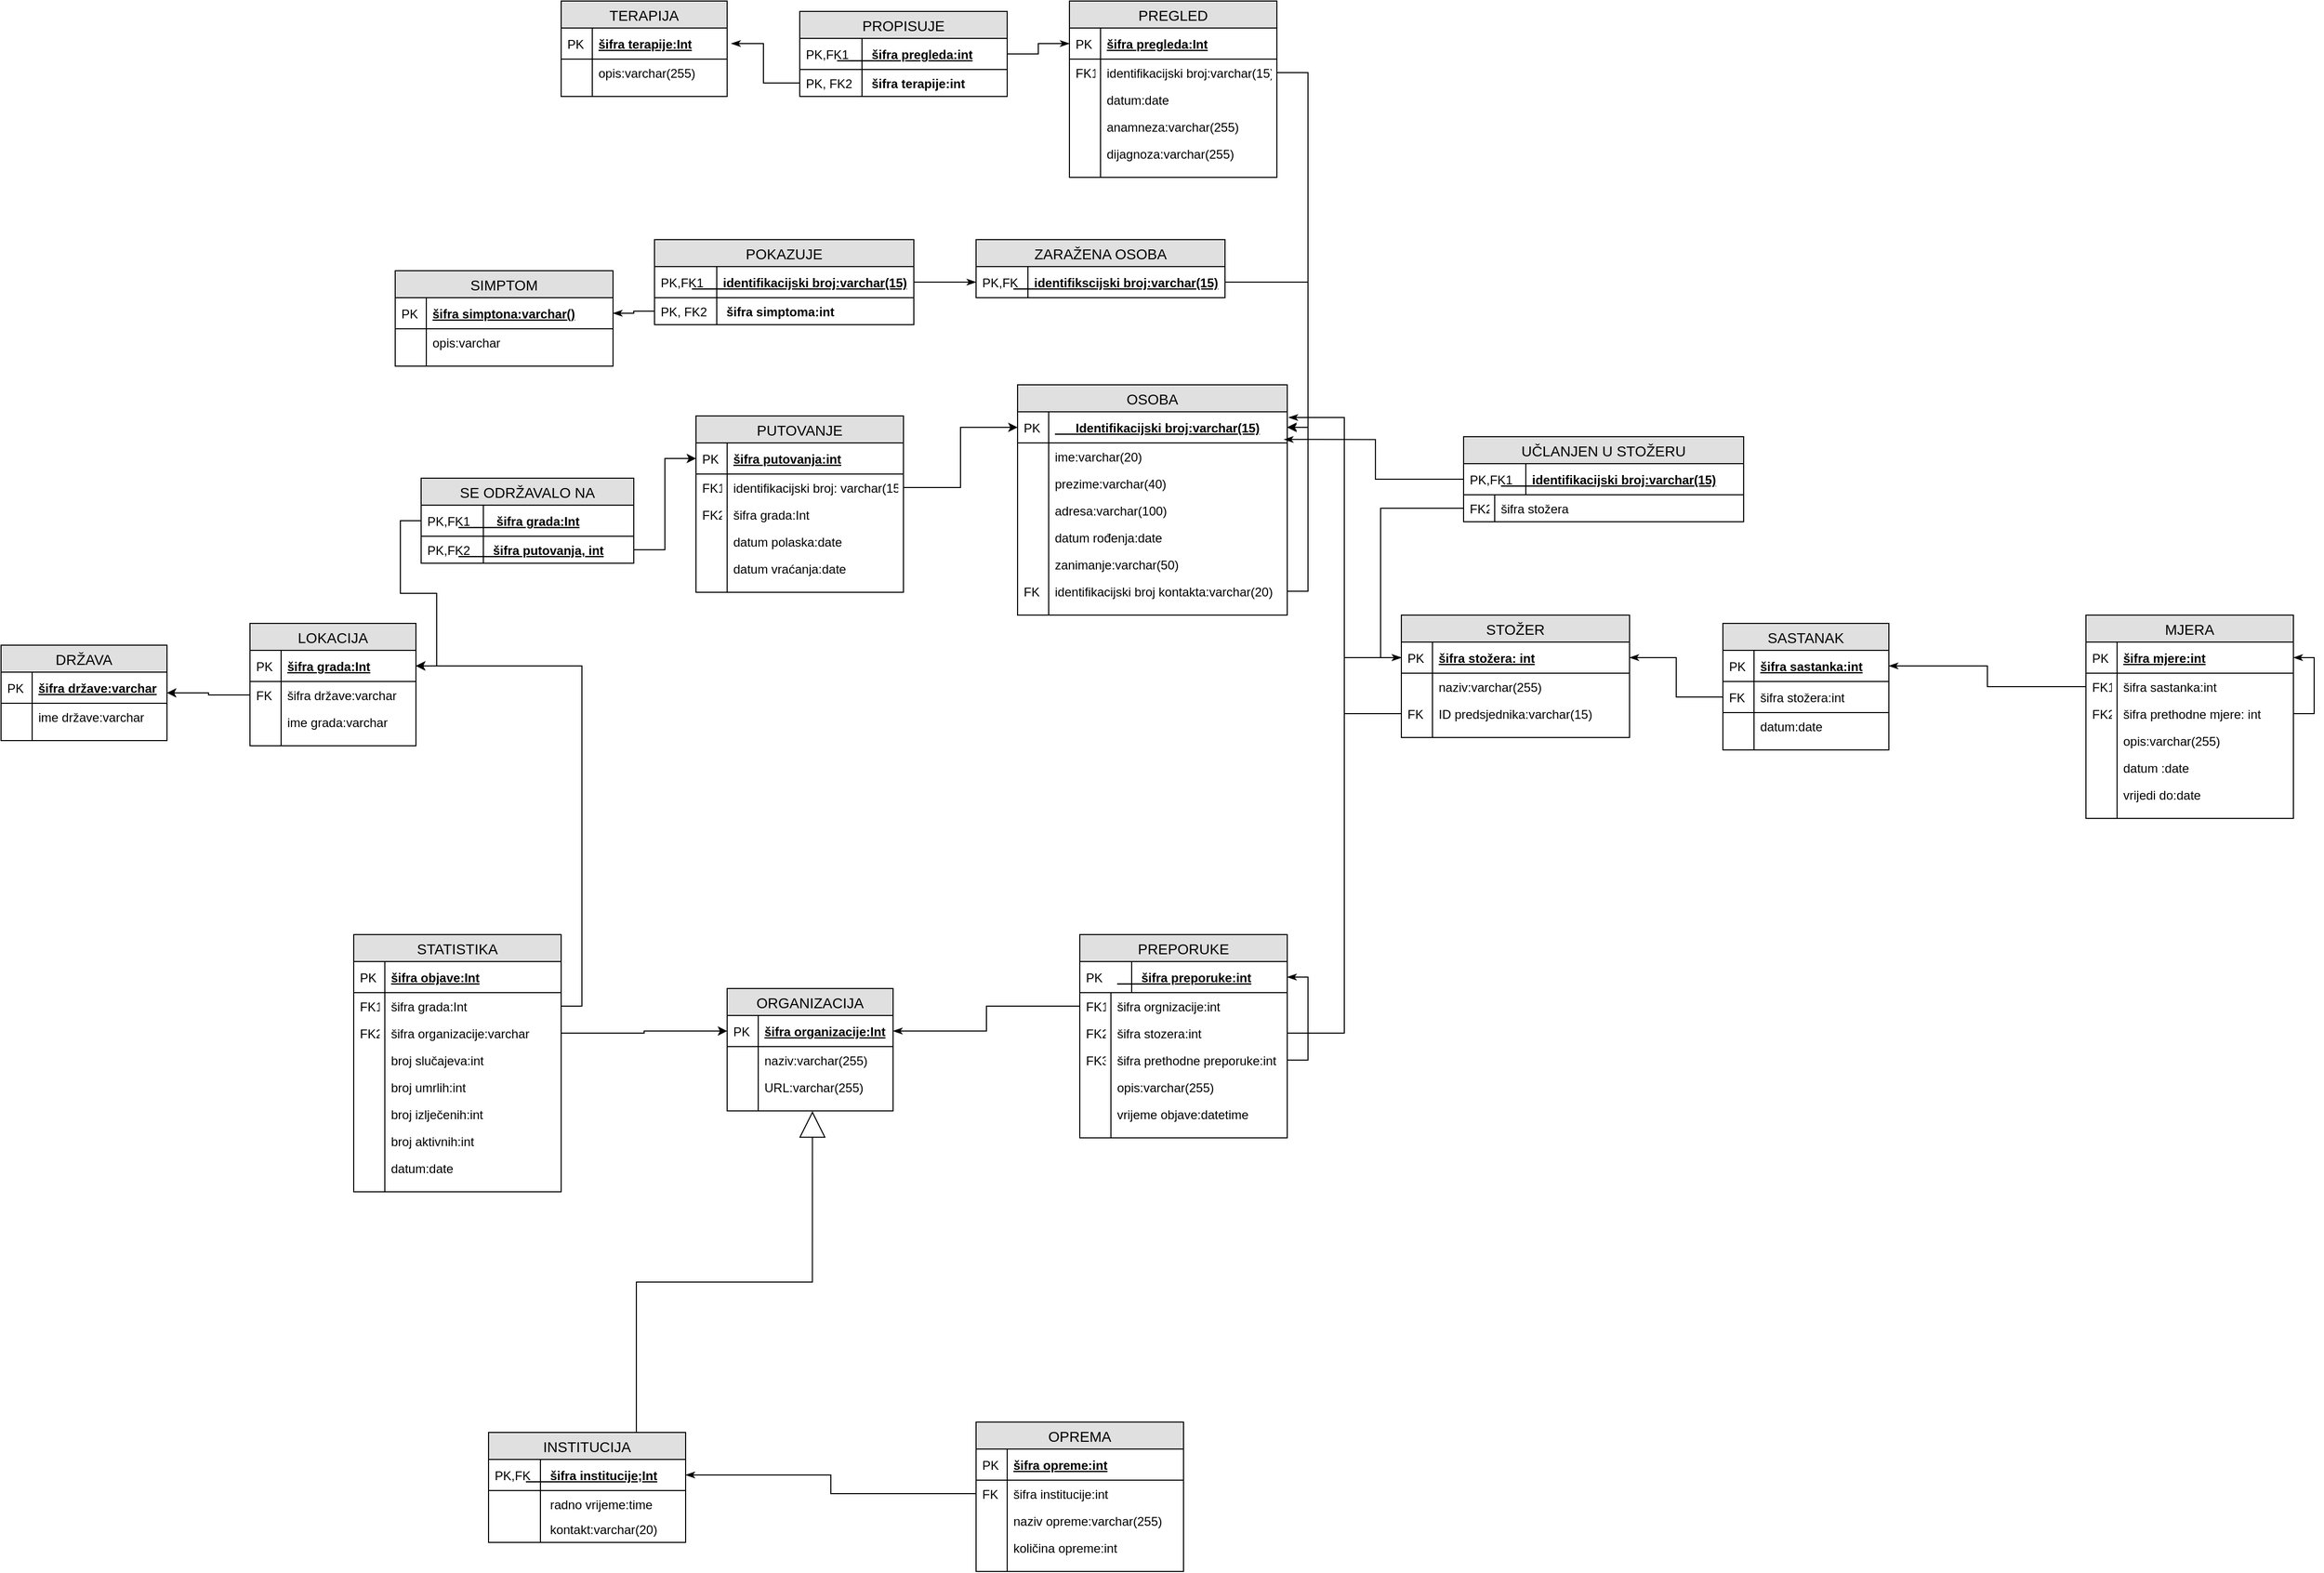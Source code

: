 <mxfile version="12.9.7" type="device"><diagram id="C5RBs43oDa-KdzZeNtuy" name="Page-1"><mxGraphModel dx="1303" dy="728" grid="1" gridSize="10" guides="1" tooltips="1" connect="1" arrows="1" fold="1" page="1" pageScale="1" pageWidth="3300" pageHeight="2339" math="0" shadow="0"><root><mxCell id="WIyWlLk6GJQsqaUBKTNV-0"/><mxCell id="WIyWlLk6GJQsqaUBKTNV-1" parent="WIyWlLk6GJQsqaUBKTNV-0"/><mxCell id="PLq3IB2CFsEca3S8XnLZ-78" value="PREGLED" style="swimlane;fontStyle=0;childLayout=stackLayout;horizontal=1;startSize=26;fillColor=#e0e0e0;horizontalStack=0;resizeParent=1;resizeParentMax=0;resizeLast=0;collapsible=1;marginBottom=0;swimlaneFillColor=#ffffff;align=center;fontSize=14;" parent="WIyWlLk6GJQsqaUBKTNV-1" vertex="1"><mxGeometry x="1490" y="290" width="200" height="170" as="geometry"/></mxCell><mxCell id="PLq3IB2CFsEca3S8XnLZ-79" value="šifra pregleda:Int" style="shape=partialRectangle;top=0;left=0;right=0;bottom=1;align=left;verticalAlign=middle;fillColor=none;spacingLeft=34;spacingRight=4;overflow=hidden;rotatable=0;points=[[0,0.5],[1,0.5]];portConstraint=eastwest;dropTarget=0;fontStyle=5;fontSize=12;" parent="PLq3IB2CFsEca3S8XnLZ-78" vertex="1"><mxGeometry y="26" width="200" height="30" as="geometry"/></mxCell><mxCell id="PLq3IB2CFsEca3S8XnLZ-80" value="PK" style="shape=partialRectangle;top=0;left=0;bottom=0;fillColor=none;align=left;verticalAlign=middle;spacingLeft=4;spacingRight=4;overflow=hidden;rotatable=0;points=[];portConstraint=eastwest;part=1;fontSize=12;" parent="PLq3IB2CFsEca3S8XnLZ-79" vertex="1" connectable="0"><mxGeometry width="30" height="30" as="geometry"/></mxCell><mxCell id="PLq3IB2CFsEca3S8XnLZ-81" value="identifikacijski broj:varchar(15)" style="shape=partialRectangle;top=0;left=0;right=0;bottom=0;align=left;verticalAlign=top;fillColor=none;spacingLeft=34;spacingRight=4;overflow=hidden;rotatable=0;points=[[0,0.5],[1,0.5]];portConstraint=eastwest;dropTarget=0;fontSize=12;" parent="PLq3IB2CFsEca3S8XnLZ-78" vertex="1"><mxGeometry y="56" width="200" height="26" as="geometry"/></mxCell><mxCell id="PLq3IB2CFsEca3S8XnLZ-82" value="FK1" style="shape=partialRectangle;top=0;left=0;bottom=0;fillColor=none;align=left;verticalAlign=top;spacingLeft=4;spacingRight=4;overflow=hidden;rotatable=0;points=[];portConstraint=eastwest;part=1;fontSize=12;" parent="PLq3IB2CFsEca3S8XnLZ-81" vertex="1" connectable="0"><mxGeometry width="30" height="26" as="geometry"/></mxCell><mxCell id="OiLHgaRatek8c4UT8lqe-11" value="datum:date" style="shape=partialRectangle;top=0;left=0;right=0;bottom=0;align=left;verticalAlign=top;fillColor=none;spacingLeft=34;spacingRight=4;overflow=hidden;rotatable=0;points=[[0,0.5],[1,0.5]];portConstraint=eastwest;dropTarget=0;fontSize=12;" parent="PLq3IB2CFsEca3S8XnLZ-78" vertex="1"><mxGeometry y="82" width="200" height="26" as="geometry"/></mxCell><mxCell id="OiLHgaRatek8c4UT8lqe-12" value="" style="shape=partialRectangle;top=0;left=0;bottom=0;fillColor=none;align=left;verticalAlign=top;spacingLeft=4;spacingRight=4;overflow=hidden;rotatable=0;points=[];portConstraint=eastwest;part=1;fontSize=12;" parent="OiLHgaRatek8c4UT8lqe-11" vertex="1" connectable="0"><mxGeometry width="30" height="26" as="geometry"/></mxCell><mxCell id="PLq3IB2CFsEca3S8XnLZ-83" value="anamneza:varchar(255)" style="shape=partialRectangle;top=0;left=0;right=0;bottom=0;align=left;verticalAlign=top;fillColor=none;spacingLeft=34;spacingRight=4;overflow=hidden;rotatable=0;points=[[0,0.5],[1,0.5]];portConstraint=eastwest;dropTarget=0;fontSize=12;" parent="PLq3IB2CFsEca3S8XnLZ-78" vertex="1"><mxGeometry y="108" width="200" height="26" as="geometry"/></mxCell><mxCell id="PLq3IB2CFsEca3S8XnLZ-84" value="" style="shape=partialRectangle;top=0;left=0;bottom=0;fillColor=none;align=left;verticalAlign=top;spacingLeft=4;spacingRight=4;overflow=hidden;rotatable=0;points=[];portConstraint=eastwest;part=1;fontSize=12;" parent="PLq3IB2CFsEca3S8XnLZ-83" vertex="1" connectable="0"><mxGeometry width="30" height="26" as="geometry"/></mxCell><mxCell id="PLq3IB2CFsEca3S8XnLZ-85" value="dijagnoza:varchar(255)" style="shape=partialRectangle;top=0;left=0;right=0;bottom=0;align=left;verticalAlign=top;fillColor=none;spacingLeft=34;spacingRight=4;overflow=hidden;rotatable=0;points=[[0,0.5],[1,0.5]];portConstraint=eastwest;dropTarget=0;fontSize=12;" parent="PLq3IB2CFsEca3S8XnLZ-78" vertex="1"><mxGeometry y="134" width="200" height="26" as="geometry"/></mxCell><mxCell id="PLq3IB2CFsEca3S8XnLZ-86" value="" style="shape=partialRectangle;top=0;left=0;bottom=0;fillColor=none;align=left;verticalAlign=top;spacingLeft=4;spacingRight=4;overflow=hidden;rotatable=0;points=[];portConstraint=eastwest;part=1;fontSize=12;" parent="PLq3IB2CFsEca3S8XnLZ-85" vertex="1" connectable="0"><mxGeometry width="30" height="26" as="geometry"/></mxCell><mxCell id="PLq3IB2CFsEca3S8XnLZ-87" value="" style="shape=partialRectangle;top=0;left=0;right=0;bottom=0;align=left;verticalAlign=top;fillColor=none;spacingLeft=34;spacingRight=4;overflow=hidden;rotatable=0;points=[[0,0.5],[1,0.5]];portConstraint=eastwest;dropTarget=0;fontSize=12;" parent="PLq3IB2CFsEca3S8XnLZ-78" vertex="1"><mxGeometry y="160" width="200" height="10" as="geometry"/></mxCell><mxCell id="PLq3IB2CFsEca3S8XnLZ-88" value="" style="shape=partialRectangle;top=0;left=0;bottom=0;fillColor=none;align=left;verticalAlign=top;spacingLeft=4;spacingRight=4;overflow=hidden;rotatable=0;points=[];portConstraint=eastwest;part=1;fontSize=12;" parent="PLq3IB2CFsEca3S8XnLZ-87" vertex="1" connectable="0"><mxGeometry width="30" height="10" as="geometry"/></mxCell><mxCell id="PLq3IB2CFsEca3S8XnLZ-89" value="TERAPIJA" style="swimlane;fontStyle=0;childLayout=stackLayout;horizontal=1;startSize=26;fillColor=#e0e0e0;horizontalStack=0;resizeParent=1;resizeParentMax=0;resizeLast=0;collapsible=1;marginBottom=0;swimlaneFillColor=#ffffff;align=center;fontSize=14;" parent="WIyWlLk6GJQsqaUBKTNV-1" vertex="1"><mxGeometry x="1000" y="290" width="160" height="92" as="geometry"/></mxCell><mxCell id="PLq3IB2CFsEca3S8XnLZ-90" value="šifra terapije:Int" style="shape=partialRectangle;top=0;left=0;right=0;bottom=1;align=left;verticalAlign=middle;fillColor=none;spacingLeft=34;spacingRight=4;overflow=hidden;rotatable=0;points=[[0,0.5],[1,0.5]];portConstraint=eastwest;dropTarget=0;fontStyle=5;fontSize=12;" parent="PLq3IB2CFsEca3S8XnLZ-89" vertex="1"><mxGeometry y="26" width="160" height="30" as="geometry"/></mxCell><mxCell id="PLq3IB2CFsEca3S8XnLZ-91" value="PK" style="shape=partialRectangle;top=0;left=0;bottom=0;fillColor=none;align=left;verticalAlign=middle;spacingLeft=4;spacingRight=4;overflow=hidden;rotatable=0;points=[];portConstraint=eastwest;part=1;fontSize=12;" parent="PLq3IB2CFsEca3S8XnLZ-90" vertex="1" connectable="0"><mxGeometry width="30" height="30" as="geometry"/></mxCell><mxCell id="OiLHgaRatek8c4UT8lqe-16" value="opis:varchar(255)" style="shape=partialRectangle;top=0;left=0;right=0;bottom=0;align=left;verticalAlign=top;fillColor=none;spacingLeft=34;spacingRight=4;overflow=hidden;rotatable=0;points=[[0,0.5],[1,0.5]];portConstraint=eastwest;dropTarget=0;fontSize=12;" parent="PLq3IB2CFsEca3S8XnLZ-89" vertex="1"><mxGeometry y="56" width="160" height="26" as="geometry"/></mxCell><mxCell id="OiLHgaRatek8c4UT8lqe-17" value="" style="shape=partialRectangle;top=0;left=0;bottom=0;fillColor=none;align=left;verticalAlign=top;spacingLeft=4;spacingRight=4;overflow=hidden;rotatable=0;points=[];portConstraint=eastwest;part=1;fontSize=12;" parent="OiLHgaRatek8c4UT8lqe-16" vertex="1" connectable="0"><mxGeometry width="30" height="26" as="geometry"/></mxCell><mxCell id="PLq3IB2CFsEca3S8XnLZ-98" value="" style="shape=partialRectangle;top=0;left=0;right=0;bottom=0;align=left;verticalAlign=top;fillColor=none;spacingLeft=34;spacingRight=4;overflow=hidden;rotatable=0;points=[[0,0.5],[1,0.5]];portConstraint=eastwest;dropTarget=0;fontSize=12;" parent="PLq3IB2CFsEca3S8XnLZ-89" vertex="1"><mxGeometry y="82" width="160" height="10" as="geometry"/></mxCell><mxCell id="PLq3IB2CFsEca3S8XnLZ-99" value="" style="shape=partialRectangle;top=0;left=0;bottom=0;fillColor=none;align=left;verticalAlign=top;spacingLeft=4;spacingRight=4;overflow=hidden;rotatable=0;points=[];portConstraint=eastwest;part=1;fontSize=12;" parent="PLq3IB2CFsEca3S8XnLZ-98" vertex="1" connectable="0"><mxGeometry width="30" height="10" as="geometry"/></mxCell><mxCell id="OiLHgaRatek8c4UT8lqe-114" value="PROPISUJE" style="swimlane;fontStyle=0;childLayout=stackLayout;horizontal=1;startSize=26;fillColor=#e0e0e0;horizontalStack=0;resizeParent=1;resizeParentMax=0;resizeLast=0;collapsible=1;marginBottom=0;swimlaneFillColor=#ffffff;align=center;fontSize=14;" parent="WIyWlLk6GJQsqaUBKTNV-1" vertex="1"><mxGeometry x="1230" y="300" width="200" height="82" as="geometry"/></mxCell><mxCell id="OiLHgaRatek8c4UT8lqe-115" value="          šifra pregleda:int" style="shape=partialRectangle;top=0;left=0;right=0;bottom=1;align=left;verticalAlign=middle;fillColor=none;spacingLeft=34;spacingRight=4;overflow=hidden;rotatable=0;points=[[0,0.5],[1,0.5]];portConstraint=eastwest;dropTarget=0;fontStyle=5;fontSize=12;" parent="OiLHgaRatek8c4UT8lqe-114" vertex="1"><mxGeometry y="26" width="200" height="30" as="geometry"/></mxCell><mxCell id="OiLHgaRatek8c4UT8lqe-116" value="PK,FK1" style="shape=partialRectangle;top=0;left=0;bottom=0;fillColor=none;align=left;verticalAlign=middle;spacingLeft=4;spacingRight=4;overflow=hidden;rotatable=0;points=[];portConstraint=eastwest;part=1;fontSize=12;" parent="OiLHgaRatek8c4UT8lqe-115" vertex="1" connectable="0"><mxGeometry width="60" height="30" as="geometry"/></mxCell><mxCell id="OiLHgaRatek8c4UT8lqe-117" value="          šifra terapije:int" style="shape=partialRectangle;top=0;left=0;right=0;bottom=0;align=left;verticalAlign=top;fillColor=none;spacingLeft=34;spacingRight=4;overflow=hidden;rotatable=0;points=[[0,0.5],[1,0.5]];portConstraint=eastwest;dropTarget=0;fontSize=12;fontStyle=1" parent="OiLHgaRatek8c4UT8lqe-114" vertex="1"><mxGeometry y="56" width="200" height="26" as="geometry"/></mxCell><mxCell id="OiLHgaRatek8c4UT8lqe-118" value="PK, FK2" style="shape=partialRectangle;top=0;left=0;bottom=0;fillColor=none;align=left;verticalAlign=top;spacingLeft=4;spacingRight=4;overflow=hidden;rotatable=0;points=[];portConstraint=eastwest;part=1;fontSize=12;" parent="OiLHgaRatek8c4UT8lqe-117" vertex="1" connectable="0"><mxGeometry width="60" height="26" as="geometry"/></mxCell><mxCell id="STefcrKs05nDAQSmX8aF-38" value="ZARAŽENA OSOBA" style="swimlane;fontStyle=0;childLayout=stackLayout;horizontal=1;startSize=26;fillColor=#e0e0e0;horizontalStack=0;resizeParent=1;resizeParentMax=0;resizeLast=0;collapsible=1;marginBottom=0;swimlaneFillColor=#ffffff;align=center;fontSize=14;" parent="WIyWlLk6GJQsqaUBKTNV-1" vertex="1"><mxGeometry x="1400" y="520" width="240" height="56" as="geometry"/></mxCell><mxCell id="STefcrKs05nDAQSmX8aF-39" value="      identifikscijski broj:varchar(15)" style="shape=partialRectangle;top=0;left=0;right=0;bottom=1;align=left;verticalAlign=middle;fillColor=none;spacingLeft=34;spacingRight=4;overflow=hidden;rotatable=0;points=[[0,0.5],[1,0.5]];portConstraint=eastwest;dropTarget=0;fontStyle=5;fontSize=12;" parent="STefcrKs05nDAQSmX8aF-38" vertex="1"><mxGeometry y="26" width="240" height="30" as="geometry"/></mxCell><mxCell id="STefcrKs05nDAQSmX8aF-40" value="PK,FK" style="shape=partialRectangle;top=0;left=0;bottom=0;fillColor=none;align=left;verticalAlign=middle;spacingLeft=4;spacingRight=4;overflow=hidden;rotatable=0;points=[];portConstraint=eastwest;part=1;fontSize=12;" parent="STefcrKs05nDAQSmX8aF-39" vertex="1" connectable="0"><mxGeometry width="50" height="30" as="geometry"/></mxCell><mxCell id="PLq3IB2CFsEca3S8XnLZ-113" value="SIMPTOM" style="swimlane;fontStyle=0;childLayout=stackLayout;horizontal=1;startSize=26;fillColor=#e0e0e0;horizontalStack=0;resizeParent=1;resizeParentMax=0;resizeLast=0;collapsible=1;marginBottom=0;swimlaneFillColor=#ffffff;align=center;fontSize=14;" parent="WIyWlLk6GJQsqaUBKTNV-1" vertex="1"><mxGeometry x="840" y="550" width="210" height="92" as="geometry"/></mxCell><mxCell id="PLq3IB2CFsEca3S8XnLZ-114" value="šifra simptona:varchar()" style="shape=partialRectangle;top=0;left=0;right=0;bottom=1;align=left;verticalAlign=middle;fillColor=none;spacingLeft=34;spacingRight=4;overflow=hidden;rotatable=0;points=[[0,0.5],[1,0.5]];portConstraint=eastwest;dropTarget=0;fontStyle=5;fontSize=12;" parent="PLq3IB2CFsEca3S8XnLZ-113" vertex="1"><mxGeometry y="26" width="210" height="30" as="geometry"/></mxCell><mxCell id="PLq3IB2CFsEca3S8XnLZ-115" value="PK" style="shape=partialRectangle;top=0;left=0;bottom=0;fillColor=none;align=left;verticalAlign=middle;spacingLeft=4;spacingRight=4;overflow=hidden;rotatable=0;points=[];portConstraint=eastwest;part=1;fontSize=12;" parent="PLq3IB2CFsEca3S8XnLZ-114" vertex="1" connectable="0"><mxGeometry width="30" height="30" as="geometry"/></mxCell><mxCell id="OiLHgaRatek8c4UT8lqe-24" value="opis:varchar" style="shape=partialRectangle;top=0;left=0;right=0;bottom=0;align=left;verticalAlign=top;fillColor=none;spacingLeft=34;spacingRight=4;overflow=hidden;rotatable=0;points=[[0,0.5],[1,0.5]];portConstraint=eastwest;dropTarget=0;fontSize=12;" parent="PLq3IB2CFsEca3S8XnLZ-113" vertex="1"><mxGeometry y="56" width="210" height="26" as="geometry"/></mxCell><mxCell id="OiLHgaRatek8c4UT8lqe-25" value="" style="shape=partialRectangle;top=0;left=0;bottom=0;fillColor=none;align=left;verticalAlign=top;spacingLeft=4;spacingRight=4;overflow=hidden;rotatable=0;points=[];portConstraint=eastwest;part=1;fontSize=12;" parent="OiLHgaRatek8c4UT8lqe-24" vertex="1" connectable="0"><mxGeometry width="30" height="26" as="geometry"/></mxCell><mxCell id="PLq3IB2CFsEca3S8XnLZ-122" value="" style="shape=partialRectangle;top=0;left=0;right=0;bottom=0;align=left;verticalAlign=top;fillColor=none;spacingLeft=34;spacingRight=4;overflow=hidden;rotatable=0;points=[[0,0.5],[1,0.5]];portConstraint=eastwest;dropTarget=0;fontSize=12;" parent="PLq3IB2CFsEca3S8XnLZ-113" vertex="1"><mxGeometry y="82" width="210" height="10" as="geometry"/></mxCell><mxCell id="PLq3IB2CFsEca3S8XnLZ-123" value="" style="shape=partialRectangle;top=0;left=0;bottom=0;fillColor=none;align=left;verticalAlign=top;spacingLeft=4;spacingRight=4;overflow=hidden;rotatable=0;points=[];portConstraint=eastwest;part=1;fontSize=12;" parent="PLq3IB2CFsEca3S8XnLZ-122" vertex="1" connectable="0"><mxGeometry width="30" height="10" as="geometry"/></mxCell><mxCell id="OiLHgaRatek8c4UT8lqe-129" value="POKAZUJE" style="swimlane;fontStyle=0;childLayout=stackLayout;horizontal=1;startSize=26;fillColor=#e0e0e0;horizontalStack=0;resizeParent=1;resizeParentMax=0;resizeLast=0;collapsible=1;marginBottom=0;swimlaneFillColor=#ffffff;align=center;fontSize=14;" parent="WIyWlLk6GJQsqaUBKTNV-1" vertex="1"><mxGeometry x="1090" y="520" width="250" height="82" as="geometry"/></mxCell><mxCell id="OiLHgaRatek8c4UT8lqe-130" value="         identifikacijski broj:varchar(15)" style="shape=partialRectangle;top=0;left=0;right=0;bottom=1;align=left;verticalAlign=middle;fillColor=none;spacingLeft=34;spacingRight=4;overflow=hidden;rotatable=0;points=[[0,0.5],[1,0.5]];portConstraint=eastwest;dropTarget=0;fontStyle=5;fontSize=12;" parent="OiLHgaRatek8c4UT8lqe-129" vertex="1"><mxGeometry y="26" width="250" height="30" as="geometry"/></mxCell><mxCell id="OiLHgaRatek8c4UT8lqe-131" value="PK,FK1" style="shape=partialRectangle;top=0;left=0;bottom=0;fillColor=none;align=left;verticalAlign=middle;spacingLeft=4;spacingRight=4;overflow=hidden;rotatable=0;points=[];portConstraint=eastwest;part=1;fontSize=12;" parent="OiLHgaRatek8c4UT8lqe-130" vertex="1" connectable="0"><mxGeometry width="60" height="30" as="geometry"/></mxCell><mxCell id="OiLHgaRatek8c4UT8lqe-132" value="          šifra simptoma:int" style="shape=partialRectangle;top=0;left=0;right=0;bottom=0;align=left;verticalAlign=top;fillColor=none;spacingLeft=34;spacingRight=4;overflow=hidden;rotatable=0;points=[[0,0.5],[1,0.5]];portConstraint=eastwest;dropTarget=0;fontSize=12;fontStyle=1" parent="OiLHgaRatek8c4UT8lqe-129" vertex="1"><mxGeometry y="56" width="250" height="26" as="geometry"/></mxCell><mxCell id="OiLHgaRatek8c4UT8lqe-133" value="PK, FK2" style="shape=partialRectangle;top=0;left=0;bottom=0;fillColor=none;align=left;verticalAlign=top;spacingLeft=4;spacingRight=4;overflow=hidden;rotatable=0;points=[];portConstraint=eastwest;part=1;fontSize=12;" parent="OiLHgaRatek8c4UT8lqe-132" vertex="1" connectable="0"><mxGeometry width="60" height="26" as="geometry"/></mxCell><mxCell id="PLq3IB2CFsEca3S8XnLZ-168" value="ORGANIZACIJA" style="swimlane;fontStyle=0;childLayout=stackLayout;horizontal=1;startSize=26;fillColor=#e0e0e0;horizontalStack=0;resizeParent=1;resizeParentMax=0;resizeLast=0;collapsible=1;marginBottom=0;swimlaneFillColor=#ffffff;align=center;fontSize=14;" parent="WIyWlLk6GJQsqaUBKTNV-1" vertex="1"><mxGeometry x="1160" y="1242" width="160" height="118" as="geometry"/></mxCell><mxCell id="PLq3IB2CFsEca3S8XnLZ-169" value="šifra organizacije:Int" style="shape=partialRectangle;top=0;left=0;right=0;bottom=1;align=left;verticalAlign=middle;fillColor=none;spacingLeft=34;spacingRight=4;overflow=hidden;rotatable=0;points=[[0,0.5],[1,0.5]];portConstraint=eastwest;dropTarget=0;fontStyle=5;fontSize=12;" parent="PLq3IB2CFsEca3S8XnLZ-168" vertex="1"><mxGeometry y="26" width="160" height="30" as="geometry"/></mxCell><mxCell id="PLq3IB2CFsEca3S8XnLZ-170" value="PK" style="shape=partialRectangle;top=0;left=0;bottom=0;fillColor=none;align=left;verticalAlign=middle;spacingLeft=4;spacingRight=4;overflow=hidden;rotatable=0;points=[];portConstraint=eastwest;part=1;fontSize=12;" parent="PLq3IB2CFsEca3S8XnLZ-169" vertex="1" connectable="0"><mxGeometry width="30" height="30" as="geometry"/></mxCell><mxCell id="OiLHgaRatek8c4UT8lqe-70" value="naziv:varchar(255)" style="shape=partialRectangle;top=0;left=0;right=0;bottom=0;align=left;verticalAlign=top;fillColor=none;spacingLeft=34;spacingRight=4;overflow=hidden;rotatable=0;points=[[0,0.5],[1,0.5]];portConstraint=eastwest;dropTarget=0;fontSize=12;" parent="PLq3IB2CFsEca3S8XnLZ-168" vertex="1"><mxGeometry y="56" width="160" height="26" as="geometry"/></mxCell><mxCell id="OiLHgaRatek8c4UT8lqe-71" value="" style="shape=partialRectangle;top=0;left=0;bottom=0;fillColor=none;align=left;verticalAlign=top;spacingLeft=4;spacingRight=4;overflow=hidden;rotatable=0;points=[];portConstraint=eastwest;part=1;fontSize=12;" parent="OiLHgaRatek8c4UT8lqe-70" vertex="1" connectable="0"><mxGeometry width="30" height="26" as="geometry"/></mxCell><mxCell id="PLq3IB2CFsEca3S8XnLZ-173" value="URL:varchar(255)" style="shape=partialRectangle;top=0;left=0;right=0;bottom=0;align=left;verticalAlign=top;fillColor=none;spacingLeft=34;spacingRight=4;overflow=hidden;rotatable=0;points=[[0,0.5],[1,0.5]];portConstraint=eastwest;dropTarget=0;fontSize=12;" parent="PLq3IB2CFsEca3S8XnLZ-168" vertex="1"><mxGeometry y="82" width="160" height="26" as="geometry"/></mxCell><mxCell id="PLq3IB2CFsEca3S8XnLZ-174" value="" style="shape=partialRectangle;top=0;left=0;bottom=0;fillColor=none;align=left;verticalAlign=top;spacingLeft=4;spacingRight=4;overflow=hidden;rotatable=0;points=[];portConstraint=eastwest;part=1;fontSize=12;" parent="PLq3IB2CFsEca3S8XnLZ-173" vertex="1" connectable="0"><mxGeometry width="30" height="26" as="geometry"/></mxCell><mxCell id="PLq3IB2CFsEca3S8XnLZ-177" value="" style="shape=partialRectangle;top=0;left=0;right=0;bottom=0;align=left;verticalAlign=top;fillColor=none;spacingLeft=34;spacingRight=4;overflow=hidden;rotatable=0;points=[[0,0.5],[1,0.5]];portConstraint=eastwest;dropTarget=0;fontSize=12;" parent="PLq3IB2CFsEca3S8XnLZ-168" vertex="1"><mxGeometry y="108" width="160" height="10" as="geometry"/></mxCell><mxCell id="PLq3IB2CFsEca3S8XnLZ-178" value="" style="shape=partialRectangle;top=0;left=0;bottom=0;fillColor=none;align=left;verticalAlign=top;spacingLeft=4;spacingRight=4;overflow=hidden;rotatable=0;points=[];portConstraint=eastwest;part=1;fontSize=12;" parent="PLq3IB2CFsEca3S8XnLZ-177" vertex="1" connectable="0"><mxGeometry width="30" height="10" as="geometry"/></mxCell><mxCell id="OiLHgaRatek8c4UT8lqe-64" style="edgeStyle=orthogonalEdgeStyle;rounded=0;orthogonalLoop=1;jettySize=auto;html=1;exitX=0.75;exitY=0;exitDx=0;exitDy=0;endArrow=block;endFill=0;entryX=0.514;entryY=1.029;entryDx=0;entryDy=0;entryPerimeter=0;strokeWidth=1;targetPerimeterSpacing=4;endSize=23;" parent="WIyWlLk6GJQsqaUBKTNV-1" source="PLq3IB2CFsEca3S8XnLZ-179" target="PLq3IB2CFsEca3S8XnLZ-177" edge="1"><mxGeometry relative="1" as="geometry"><mxPoint x="1280" y="1370" as="targetPoint"/></mxGeometry></mxCell><mxCell id="OiLHgaRatek8c4UT8lqe-89" value="UČLANJEN U STOŽERU" style="swimlane;fontStyle=0;childLayout=stackLayout;horizontal=1;startSize=26;fillColor=#e0e0e0;horizontalStack=0;resizeParent=1;resizeParentMax=0;resizeLast=0;collapsible=1;marginBottom=0;swimlaneFillColor=#ffffff;align=center;fontSize=14;" parent="WIyWlLk6GJQsqaUBKTNV-1" vertex="1"><mxGeometry x="1870" y="710" width="270" height="82" as="geometry"/></mxCell><mxCell id="OiLHgaRatek8c4UT8lqe-90" value="         identifikacijski broj:varchar(15)" style="shape=partialRectangle;top=0;left=0;right=0;bottom=1;align=left;verticalAlign=middle;fillColor=none;spacingLeft=34;spacingRight=4;overflow=hidden;rotatable=0;points=[[0,0.5],[1,0.5]];portConstraint=eastwest;dropTarget=0;fontStyle=5;fontSize=12;" parent="OiLHgaRatek8c4UT8lqe-89" vertex="1"><mxGeometry y="26" width="270" height="30" as="geometry"/></mxCell><mxCell id="OiLHgaRatek8c4UT8lqe-91" value="PK,FK1" style="shape=partialRectangle;top=0;left=0;bottom=0;fillColor=none;align=left;verticalAlign=middle;spacingLeft=4;spacingRight=4;overflow=hidden;rotatable=0;points=[];portConstraint=eastwest;part=1;fontSize=12;" parent="OiLHgaRatek8c4UT8lqe-90" vertex="1" connectable="0"><mxGeometry width="60" height="30" as="geometry"/></mxCell><mxCell id="OiLHgaRatek8c4UT8lqe-92" value="šifra stožera" style="shape=partialRectangle;top=0;left=0;right=0;bottom=0;align=left;verticalAlign=top;fillColor=none;spacingLeft=34;spacingRight=4;overflow=hidden;rotatable=0;points=[[0,0.5],[1,0.5]];portConstraint=eastwest;dropTarget=0;fontSize=12;" parent="OiLHgaRatek8c4UT8lqe-89" vertex="1"><mxGeometry y="56" width="270" height="26" as="geometry"/></mxCell><mxCell id="OiLHgaRatek8c4UT8lqe-93" value="FK2" style="shape=partialRectangle;top=0;left=0;bottom=0;fillColor=none;align=left;verticalAlign=top;spacingLeft=4;spacingRight=4;overflow=hidden;rotatable=0;points=[];portConstraint=eastwest;part=1;fontSize=12;" parent="OiLHgaRatek8c4UT8lqe-92" vertex="1" connectable="0"><mxGeometry width="30" height="26" as="geometry"/></mxCell><mxCell id="PLq3IB2CFsEca3S8XnLZ-190" value="STOŽER" style="swimlane;fontStyle=0;childLayout=stackLayout;horizontal=1;startSize=26;fillColor=#e0e0e0;horizontalStack=0;resizeParent=1;resizeParentMax=0;resizeLast=0;collapsible=1;marginBottom=0;swimlaneFillColor=#ffffff;align=center;fontSize=14;" parent="WIyWlLk6GJQsqaUBKTNV-1" vertex="1"><mxGeometry x="1810" y="882" width="220" height="118" as="geometry"/></mxCell><mxCell id="PLq3IB2CFsEca3S8XnLZ-191" value="šifra stožera: int" style="shape=partialRectangle;top=0;left=0;right=0;bottom=1;align=left;verticalAlign=middle;fillColor=none;spacingLeft=34;spacingRight=4;overflow=hidden;rotatable=0;points=[[0,0.5],[1,0.5]];portConstraint=eastwest;dropTarget=0;fontStyle=5;fontSize=12;" parent="PLq3IB2CFsEca3S8XnLZ-190" vertex="1"><mxGeometry y="26" width="220" height="30" as="geometry"/></mxCell><mxCell id="PLq3IB2CFsEca3S8XnLZ-192" value="PK" style="shape=partialRectangle;top=0;left=0;bottom=0;fillColor=none;align=left;verticalAlign=middle;spacingLeft=4;spacingRight=4;overflow=hidden;rotatable=0;points=[];portConstraint=eastwest;part=1;fontSize=12;" parent="PLq3IB2CFsEca3S8XnLZ-191" vertex="1" connectable="0"><mxGeometry width="30" height="30" as="geometry"/></mxCell><mxCell id="OiLHgaRatek8c4UT8lqe-85" value="naziv:varchar(255)" style="shape=partialRectangle;top=0;left=0;right=0;bottom=0;align=left;verticalAlign=top;fillColor=none;spacingLeft=34;spacingRight=4;overflow=hidden;rotatable=0;points=[[0,0.5],[1,0.5]];portConstraint=eastwest;dropTarget=0;fontSize=12;" parent="PLq3IB2CFsEca3S8XnLZ-190" vertex="1"><mxGeometry y="56" width="220" height="26" as="geometry"/></mxCell><mxCell id="OiLHgaRatek8c4UT8lqe-86" value="" style="shape=partialRectangle;top=0;left=0;bottom=0;fillColor=none;align=left;verticalAlign=top;spacingLeft=4;spacingRight=4;overflow=hidden;rotatable=0;points=[];portConstraint=eastwest;part=1;fontSize=12;" parent="OiLHgaRatek8c4UT8lqe-85" vertex="1" connectable="0"><mxGeometry width="30" height="26" as="geometry"/></mxCell><mxCell id="PLq3IB2CFsEca3S8XnLZ-195" value="ID predsjednika:varchar(15)" style="shape=partialRectangle;top=0;left=0;right=0;bottom=0;align=left;verticalAlign=top;fillColor=none;spacingLeft=34;spacingRight=4;overflow=hidden;rotatable=0;points=[[0,0.5],[1,0.5]];portConstraint=eastwest;dropTarget=0;fontSize=12;" parent="PLq3IB2CFsEca3S8XnLZ-190" vertex="1"><mxGeometry y="82" width="220" height="26" as="geometry"/></mxCell><mxCell id="PLq3IB2CFsEca3S8XnLZ-196" value="FK" style="shape=partialRectangle;top=0;left=0;bottom=0;fillColor=none;align=left;verticalAlign=top;spacingLeft=4;spacingRight=4;overflow=hidden;rotatable=0;points=[];portConstraint=eastwest;part=1;fontSize=12;" parent="PLq3IB2CFsEca3S8XnLZ-195" vertex="1" connectable="0"><mxGeometry width="30" height="26" as="geometry"/></mxCell><mxCell id="PLq3IB2CFsEca3S8XnLZ-199" value="" style="shape=partialRectangle;top=0;left=0;right=0;bottom=0;align=left;verticalAlign=top;fillColor=none;spacingLeft=34;spacingRight=4;overflow=hidden;rotatable=0;points=[[0,0.5],[1,0.5]];portConstraint=eastwest;dropTarget=0;fontSize=12;" parent="PLq3IB2CFsEca3S8XnLZ-190" vertex="1"><mxGeometry y="108" width="220" height="10" as="geometry"/></mxCell><mxCell id="PLq3IB2CFsEca3S8XnLZ-200" value="" style="shape=partialRectangle;top=0;left=0;bottom=0;fillColor=none;align=left;verticalAlign=top;spacingLeft=4;spacingRight=4;overflow=hidden;rotatable=0;points=[];portConstraint=eastwest;part=1;fontSize=12;" parent="PLq3IB2CFsEca3S8XnLZ-199" vertex="1" connectable="0"><mxGeometry width="30" height="10" as="geometry"/></mxCell><mxCell id="PLq3IB2CFsEca3S8XnLZ-256" value="SASTANAK" style="swimlane;fontStyle=0;childLayout=stackLayout;horizontal=1;startSize=26;fillColor=#e0e0e0;horizontalStack=0;resizeParent=1;resizeParentMax=0;resizeLast=0;collapsible=1;marginBottom=0;swimlaneFillColor=#ffffff;align=center;fontSize=14;" parent="WIyWlLk6GJQsqaUBKTNV-1" vertex="1"><mxGeometry x="2120" y="890" width="160" height="122" as="geometry"/></mxCell><mxCell id="PLq3IB2CFsEca3S8XnLZ-257" value="šifra sastanka:int" style="shape=partialRectangle;top=0;left=0;right=0;bottom=1;align=left;verticalAlign=middle;fillColor=none;spacingLeft=34;spacingRight=4;overflow=hidden;rotatable=0;points=[[0,0.5],[1,0.5]];portConstraint=eastwest;dropTarget=0;fontStyle=5;fontSize=12;" parent="PLq3IB2CFsEca3S8XnLZ-256" vertex="1"><mxGeometry y="26" width="160" height="30" as="geometry"/></mxCell><mxCell id="PLq3IB2CFsEca3S8XnLZ-258" value="PK" style="shape=partialRectangle;top=0;left=0;bottom=0;fillColor=none;align=left;verticalAlign=middle;spacingLeft=4;spacingRight=4;overflow=hidden;rotatable=0;points=[];portConstraint=eastwest;part=1;fontSize=12;" parent="PLq3IB2CFsEca3S8XnLZ-257" vertex="1" connectable="0"><mxGeometry width="30" height="30" as="geometry"/></mxCell><mxCell id="OiLHgaRatek8c4UT8lqe-102" value="šifra stožera:int" style="shape=partialRectangle;top=0;left=0;right=0;bottom=1;align=left;verticalAlign=middle;fillColor=none;spacingLeft=34;spacingRight=4;overflow=hidden;rotatable=0;points=[[0,0.5],[1,0.5]];portConstraint=eastwest;dropTarget=0;fontStyle=0;fontSize=12;" parent="PLq3IB2CFsEca3S8XnLZ-256" vertex="1"><mxGeometry y="56" width="160" height="30" as="geometry"/></mxCell><mxCell id="OiLHgaRatek8c4UT8lqe-103" value="FK" style="shape=partialRectangle;top=0;left=0;bottom=0;fillColor=none;align=left;verticalAlign=middle;spacingLeft=4;spacingRight=4;overflow=hidden;rotatable=0;points=[];portConstraint=eastwest;part=1;fontSize=12;" parent="OiLHgaRatek8c4UT8lqe-102" vertex="1" connectable="0"><mxGeometry width="30" height="30" as="geometry"/></mxCell><mxCell id="PLq3IB2CFsEca3S8XnLZ-259" value="datum:date " style="shape=partialRectangle;top=0;left=0;right=0;bottom=0;align=left;verticalAlign=top;fillColor=none;spacingLeft=34;spacingRight=4;overflow=hidden;rotatable=0;points=[[0,0.5],[1,0.5]];portConstraint=eastwest;dropTarget=0;fontSize=12;" parent="PLq3IB2CFsEca3S8XnLZ-256" vertex="1"><mxGeometry y="86" width="160" height="26" as="geometry"/></mxCell><mxCell id="PLq3IB2CFsEca3S8XnLZ-260" value="" style="shape=partialRectangle;top=0;left=0;bottom=0;fillColor=none;align=left;verticalAlign=top;spacingLeft=4;spacingRight=4;overflow=hidden;rotatable=0;points=[];portConstraint=eastwest;part=1;fontSize=12;" parent="PLq3IB2CFsEca3S8XnLZ-259" vertex="1" connectable="0"><mxGeometry width="30" height="26" as="geometry"/></mxCell><mxCell id="PLq3IB2CFsEca3S8XnLZ-265" value="" style="shape=partialRectangle;top=0;left=0;right=0;bottom=0;align=left;verticalAlign=top;fillColor=none;spacingLeft=34;spacingRight=4;overflow=hidden;rotatable=0;points=[[0,0.5],[1,0.5]];portConstraint=eastwest;dropTarget=0;fontSize=12;" parent="PLq3IB2CFsEca3S8XnLZ-256" vertex="1"><mxGeometry y="112" width="160" height="10" as="geometry"/></mxCell><mxCell id="PLq3IB2CFsEca3S8XnLZ-266" value="" style="shape=partialRectangle;top=0;left=0;bottom=0;fillColor=none;align=left;verticalAlign=top;spacingLeft=4;spacingRight=4;overflow=hidden;rotatable=0;points=[];portConstraint=eastwest;part=1;fontSize=12;" parent="PLq3IB2CFsEca3S8XnLZ-265" vertex="1" connectable="0"><mxGeometry width="30" height="10" as="geometry"/></mxCell><mxCell id="PLq3IB2CFsEca3S8XnLZ-212" value="MJERA" style="swimlane;fontStyle=0;childLayout=stackLayout;horizontal=1;startSize=26;fillColor=#e0e0e0;horizontalStack=0;resizeParent=1;resizeParentMax=0;resizeLast=0;collapsible=1;marginBottom=0;swimlaneFillColor=#ffffff;align=center;fontSize=14;" parent="WIyWlLk6GJQsqaUBKTNV-1" vertex="1"><mxGeometry x="2470" y="882" width="200" height="196" as="geometry"/></mxCell><mxCell id="PLq3IB2CFsEca3S8XnLZ-213" value="šifra mjere:int" style="shape=partialRectangle;top=0;left=0;right=0;bottom=1;align=left;verticalAlign=middle;fillColor=none;spacingLeft=34;spacingRight=4;overflow=hidden;rotatable=0;points=[[0,0.5],[1,0.5]];portConstraint=eastwest;dropTarget=0;fontStyle=5;fontSize=12;" parent="PLq3IB2CFsEca3S8XnLZ-212" vertex="1"><mxGeometry y="26" width="200" height="30" as="geometry"/></mxCell><mxCell id="PLq3IB2CFsEca3S8XnLZ-214" value="PK" style="shape=partialRectangle;top=0;left=0;bottom=0;fillColor=none;align=left;verticalAlign=middle;spacingLeft=4;spacingRight=4;overflow=hidden;rotatable=0;points=[];portConstraint=eastwest;part=1;fontSize=12;" parent="PLq3IB2CFsEca3S8XnLZ-213" vertex="1" connectable="0"><mxGeometry width="30" height="30" as="geometry"/></mxCell><mxCell id="PLq3IB2CFsEca3S8XnLZ-215" value="šifra sastanka:int" style="shape=partialRectangle;top=0;left=0;right=0;bottom=0;align=left;verticalAlign=top;fillColor=none;spacingLeft=34;spacingRight=4;overflow=hidden;rotatable=0;points=[[0,0.5],[1,0.5]];portConstraint=eastwest;dropTarget=0;fontSize=12;" parent="PLq3IB2CFsEca3S8XnLZ-212" vertex="1"><mxGeometry y="56" width="200" height="26" as="geometry"/></mxCell><mxCell id="PLq3IB2CFsEca3S8XnLZ-216" value="FK1" style="shape=partialRectangle;top=0;left=0;bottom=0;fillColor=none;align=left;verticalAlign=top;spacingLeft=4;spacingRight=4;overflow=hidden;rotatable=0;points=[];portConstraint=eastwest;part=1;fontSize=12;" parent="PLq3IB2CFsEca3S8XnLZ-215" vertex="1" connectable="0"><mxGeometry width="30" height="26" as="geometry"/></mxCell><mxCell id="OiLHgaRatek8c4UT8lqe-110" style="edgeStyle=orthogonalEdgeStyle;rounded=0;orthogonalLoop=1;jettySize=auto;html=1;exitX=1;exitY=0.5;exitDx=0;exitDy=0;entryX=1;entryY=0.5;entryDx=0;entryDy=0;endArrow=classicThin;endFill=1;endSize=6;targetPerimeterSpacing=4;strokeWidth=1;" parent="PLq3IB2CFsEca3S8XnLZ-212" source="OiLHgaRatek8c4UT8lqe-108" target="PLq3IB2CFsEca3S8XnLZ-213" edge="1"><mxGeometry relative="1" as="geometry"/></mxCell><mxCell id="OiLHgaRatek8c4UT8lqe-108" value="šifra prethodne mjere: int" style="shape=partialRectangle;top=0;left=0;right=0;bottom=0;align=left;verticalAlign=top;fillColor=none;spacingLeft=34;spacingRight=4;overflow=hidden;rotatable=0;points=[[0,0.5],[1,0.5]];portConstraint=eastwest;dropTarget=0;fontSize=12;" parent="PLq3IB2CFsEca3S8XnLZ-212" vertex="1"><mxGeometry y="82" width="200" height="26" as="geometry"/></mxCell><mxCell id="OiLHgaRatek8c4UT8lqe-109" value="FK2" style="shape=partialRectangle;top=0;left=0;bottom=0;fillColor=none;align=left;verticalAlign=top;spacingLeft=4;spacingRight=4;overflow=hidden;rotatable=0;points=[];portConstraint=eastwest;part=1;fontSize=12;" parent="OiLHgaRatek8c4UT8lqe-108" vertex="1" connectable="0"><mxGeometry width="30" height="26" as="geometry"/></mxCell><mxCell id="OiLHgaRatek8c4UT8lqe-105" value="opis:varchar(255)" style="shape=partialRectangle;top=0;left=0;right=0;bottom=0;align=left;verticalAlign=top;fillColor=none;spacingLeft=34;spacingRight=4;overflow=hidden;rotatable=0;points=[[0,0.5],[1,0.5]];portConstraint=eastwest;dropTarget=0;fontSize=12;" parent="PLq3IB2CFsEca3S8XnLZ-212" vertex="1"><mxGeometry y="108" width="200" height="26" as="geometry"/></mxCell><mxCell id="OiLHgaRatek8c4UT8lqe-106" value="" style="shape=partialRectangle;top=0;left=0;bottom=0;fillColor=none;align=left;verticalAlign=top;spacingLeft=4;spacingRight=4;overflow=hidden;rotatable=0;points=[];portConstraint=eastwest;part=1;fontSize=12;" parent="OiLHgaRatek8c4UT8lqe-105" vertex="1" connectable="0"><mxGeometry width="30" height="26" as="geometry"/></mxCell><mxCell id="PLq3IB2CFsEca3S8XnLZ-217" value="datum :date" style="shape=partialRectangle;top=0;left=0;right=0;bottom=0;align=left;verticalAlign=top;fillColor=none;spacingLeft=34;spacingRight=4;overflow=hidden;rotatable=0;points=[[0,0.5],[1,0.5]];portConstraint=eastwest;dropTarget=0;fontSize=12;" parent="PLq3IB2CFsEca3S8XnLZ-212" vertex="1"><mxGeometry y="134" width="200" height="26" as="geometry"/></mxCell><mxCell id="PLq3IB2CFsEca3S8XnLZ-218" value="" style="shape=partialRectangle;top=0;left=0;bottom=0;fillColor=none;align=left;verticalAlign=top;spacingLeft=4;spacingRight=4;overflow=hidden;rotatable=0;points=[];portConstraint=eastwest;part=1;fontSize=12;" parent="PLq3IB2CFsEca3S8XnLZ-217" vertex="1" connectable="0"><mxGeometry width="30" height="26" as="geometry"/></mxCell><mxCell id="PLq3IB2CFsEca3S8XnLZ-219" value="vrijedi do:date" style="shape=partialRectangle;top=0;left=0;right=0;bottom=0;align=left;verticalAlign=top;fillColor=none;spacingLeft=34;spacingRight=4;overflow=hidden;rotatable=0;points=[[0,0.5],[1,0.5]];portConstraint=eastwest;dropTarget=0;fontSize=12;" parent="PLq3IB2CFsEca3S8XnLZ-212" vertex="1"><mxGeometry y="160" width="200" height="26" as="geometry"/></mxCell><mxCell id="PLq3IB2CFsEca3S8XnLZ-220" value="" style="shape=partialRectangle;top=0;left=0;bottom=0;fillColor=none;align=left;verticalAlign=top;spacingLeft=4;spacingRight=4;overflow=hidden;rotatable=0;points=[];portConstraint=eastwest;part=1;fontSize=12;" parent="PLq3IB2CFsEca3S8XnLZ-219" vertex="1" connectable="0"><mxGeometry width="30" height="26" as="geometry"/></mxCell><mxCell id="PLq3IB2CFsEca3S8XnLZ-221" value="" style="shape=partialRectangle;top=0;left=0;right=0;bottom=0;align=left;verticalAlign=top;fillColor=none;spacingLeft=34;spacingRight=4;overflow=hidden;rotatable=0;points=[[0,0.5],[1,0.5]];portConstraint=eastwest;dropTarget=0;fontSize=12;" parent="PLq3IB2CFsEca3S8XnLZ-212" vertex="1"><mxGeometry y="186" width="200" height="10" as="geometry"/></mxCell><mxCell id="PLq3IB2CFsEca3S8XnLZ-222" value="" style="shape=partialRectangle;top=0;left=0;bottom=0;fillColor=none;align=left;verticalAlign=top;spacingLeft=4;spacingRight=4;overflow=hidden;rotatable=0;points=[];portConstraint=eastwest;part=1;fontSize=12;" parent="PLq3IB2CFsEca3S8XnLZ-221" vertex="1" connectable="0"><mxGeometry width="30" height="10" as="geometry"/></mxCell><mxCell id="PLq3IB2CFsEca3S8XnLZ-56" value="OSOBA" style="swimlane;fontStyle=0;childLayout=stackLayout;horizontal=1;startSize=26;fillColor=#e0e0e0;horizontalStack=0;resizeParent=1;resizeParentMax=0;resizeLast=0;collapsible=1;marginBottom=0;swimlaneFillColor=#ffffff;align=center;fontSize=14;" parent="WIyWlLk6GJQsqaUBKTNV-1" vertex="1"><mxGeometry x="1440" y="660" width="260" height="222" as="geometry"/></mxCell><mxCell id="PLq3IB2CFsEca3S8XnLZ-57" value="      Identifikacijski broj:varchar(15)" style="shape=partialRectangle;top=0;left=0;right=0;bottom=1;align=left;verticalAlign=middle;fillColor=none;spacingLeft=34;spacingRight=4;overflow=hidden;rotatable=0;points=[[0,0.5],[1,0.5]];portConstraint=eastwest;dropTarget=0;fontStyle=5;fontSize=12;" parent="PLq3IB2CFsEca3S8XnLZ-56" vertex="1"><mxGeometry y="26" width="260" height="30" as="geometry"/></mxCell><mxCell id="PLq3IB2CFsEca3S8XnLZ-58" value="PK" style="shape=partialRectangle;top=0;left=0;bottom=0;fillColor=none;align=left;verticalAlign=middle;spacingLeft=4;spacingRight=4;overflow=hidden;rotatable=0;points=[];portConstraint=eastwest;part=1;fontSize=12;" parent="PLq3IB2CFsEca3S8XnLZ-57" vertex="1" connectable="0"><mxGeometry width="30" height="30" as="geometry"/></mxCell><mxCell id="OiLHgaRatek8c4UT8lqe-111" value="ime:varchar(20)" style="shape=partialRectangle;top=0;left=0;right=0;bottom=0;align=left;verticalAlign=top;fillColor=none;spacingLeft=34;spacingRight=4;overflow=hidden;rotatable=0;points=[[0,0.5],[1,0.5]];portConstraint=eastwest;dropTarget=0;fontSize=12;" parent="PLq3IB2CFsEca3S8XnLZ-56" vertex="1"><mxGeometry y="56" width="260" height="26" as="geometry"/></mxCell><mxCell id="OiLHgaRatek8c4UT8lqe-112" value="" style="shape=partialRectangle;top=0;left=0;bottom=0;fillColor=none;align=left;verticalAlign=top;spacingLeft=4;spacingRight=4;overflow=hidden;rotatable=0;points=[];portConstraint=eastwest;part=1;fontSize=12;" parent="OiLHgaRatek8c4UT8lqe-111" vertex="1" connectable="0"><mxGeometry width="30" height="26" as="geometry"/></mxCell><mxCell id="PLq3IB2CFsEca3S8XnLZ-61" value="prezime:varchar(40)" style="shape=partialRectangle;top=0;left=0;right=0;bottom=0;align=left;verticalAlign=top;fillColor=none;spacingLeft=34;spacingRight=4;overflow=hidden;rotatable=0;points=[[0,0.5],[1,0.5]];portConstraint=eastwest;dropTarget=0;fontSize=12;" parent="PLq3IB2CFsEca3S8XnLZ-56" vertex="1"><mxGeometry y="82" width="260" height="26" as="geometry"/></mxCell><mxCell id="PLq3IB2CFsEca3S8XnLZ-62" value="" style="shape=partialRectangle;top=0;left=0;bottom=0;fillColor=none;align=left;verticalAlign=top;spacingLeft=4;spacingRight=4;overflow=hidden;rotatable=0;points=[];portConstraint=eastwest;part=1;fontSize=12;" parent="PLq3IB2CFsEca3S8XnLZ-61" vertex="1" connectable="0"><mxGeometry width="30" height="26" as="geometry"/></mxCell><mxCell id="PLq3IB2CFsEca3S8XnLZ-63" value="adresa:varchar(100)" style="shape=partialRectangle;top=0;left=0;right=0;bottom=0;align=left;verticalAlign=top;fillColor=none;spacingLeft=34;spacingRight=4;overflow=hidden;rotatable=0;points=[[0,0.5],[1,0.5]];portConstraint=eastwest;dropTarget=0;fontSize=12;" parent="PLq3IB2CFsEca3S8XnLZ-56" vertex="1"><mxGeometry y="108" width="260" height="26" as="geometry"/></mxCell><mxCell id="PLq3IB2CFsEca3S8XnLZ-64" value="" style="shape=partialRectangle;top=0;left=0;bottom=0;fillColor=none;align=left;verticalAlign=top;spacingLeft=4;spacingRight=4;overflow=hidden;rotatable=0;points=[];portConstraint=eastwest;part=1;fontSize=12;" parent="PLq3IB2CFsEca3S8XnLZ-63" vertex="1" connectable="0"><mxGeometry width="30" height="26" as="geometry"/></mxCell><mxCell id="PLq3IB2CFsEca3S8XnLZ-65" value="datum rođenja:date" style="shape=partialRectangle;top=0;left=0;right=0;bottom=0;align=left;verticalAlign=top;fillColor=none;spacingLeft=34;spacingRight=4;overflow=hidden;rotatable=0;points=[[0,0.5],[1,0.5]];portConstraint=eastwest;dropTarget=0;fontSize=12;" parent="PLq3IB2CFsEca3S8XnLZ-56" vertex="1"><mxGeometry y="134" width="260" height="26" as="geometry"/></mxCell><mxCell id="PLq3IB2CFsEca3S8XnLZ-66" value="" style="shape=partialRectangle;top=0;left=0;bottom=0;fillColor=none;align=left;verticalAlign=top;spacingLeft=4;spacingRight=4;overflow=hidden;rotatable=0;points=[];portConstraint=eastwest;part=1;fontSize=12;" parent="PLq3IB2CFsEca3S8XnLZ-65" vertex="1" connectable="0"><mxGeometry width="30" height="26" as="geometry"/></mxCell><mxCell id="PLq3IB2CFsEca3S8XnLZ-70" value="zanimanje:varchar(50)" style="shape=partialRectangle;top=0;left=0;right=0;bottom=0;align=left;verticalAlign=top;fillColor=none;spacingLeft=34;spacingRight=4;overflow=hidden;rotatable=0;points=[[0,0.5],[1,0.5]];portConstraint=eastwest;dropTarget=0;fontSize=12;" parent="PLq3IB2CFsEca3S8XnLZ-56" vertex="1"><mxGeometry y="160" width="260" height="26" as="geometry"/></mxCell><mxCell id="PLq3IB2CFsEca3S8XnLZ-71" value="" style="shape=partialRectangle;top=0;left=0;bottom=0;fillColor=none;align=left;verticalAlign=top;spacingLeft=4;spacingRight=4;overflow=hidden;rotatable=0;points=[];portConstraint=eastwest;part=1;fontSize=12;" parent="PLq3IB2CFsEca3S8XnLZ-70" vertex="1" connectable="0"><mxGeometry width="30" height="26" as="geometry"/></mxCell><mxCell id="OiLHgaRatek8c4UT8lqe-113" style="edgeStyle=orthogonalEdgeStyle;rounded=0;orthogonalLoop=1;jettySize=auto;html=1;exitX=1;exitY=0.5;exitDx=0;exitDy=0;entryX=1;entryY=0.5;entryDx=0;entryDy=0;endArrow=classicThin;endFill=1;endSize=6;targetPerimeterSpacing=4;strokeWidth=1;" parent="PLq3IB2CFsEca3S8XnLZ-56" source="PLq3IB2CFsEca3S8XnLZ-59" target="PLq3IB2CFsEca3S8XnLZ-57" edge="1"><mxGeometry relative="1" as="geometry"/></mxCell><mxCell id="PLq3IB2CFsEca3S8XnLZ-59" value="identifikacijski broj kontakta:varchar(20)" style="shape=partialRectangle;top=0;left=0;right=0;bottom=0;align=left;verticalAlign=top;fillColor=none;spacingLeft=34;spacingRight=4;overflow=hidden;rotatable=0;points=[[0,0.5],[1,0.5]];portConstraint=eastwest;dropTarget=0;fontSize=12;" parent="PLq3IB2CFsEca3S8XnLZ-56" vertex="1"><mxGeometry y="186" width="260" height="26" as="geometry"/></mxCell><mxCell id="PLq3IB2CFsEca3S8XnLZ-60" value="FK" style="shape=partialRectangle;top=0;left=0;bottom=0;fillColor=none;align=left;verticalAlign=top;spacingLeft=4;spacingRight=4;overflow=hidden;rotatable=0;points=[];portConstraint=eastwest;part=1;fontSize=12;" parent="PLq3IB2CFsEca3S8XnLZ-59" vertex="1" connectable="0"><mxGeometry width="30" height="26" as="geometry"/></mxCell><mxCell id="PLq3IB2CFsEca3S8XnLZ-68" value="" style="shape=partialRectangle;top=0;left=0;right=0;bottom=0;align=left;verticalAlign=top;fillColor=none;spacingLeft=34;spacingRight=4;overflow=hidden;rotatable=0;points=[[0,0.5],[1,0.5]];portConstraint=eastwest;dropTarget=0;fontSize=12;" parent="PLq3IB2CFsEca3S8XnLZ-56" vertex="1"><mxGeometry y="212" width="260" height="10" as="geometry"/></mxCell><mxCell id="PLq3IB2CFsEca3S8XnLZ-69" value="" style="shape=partialRectangle;top=0;left=0;bottom=0;fillColor=none;align=left;verticalAlign=top;spacingLeft=4;spacingRight=4;overflow=hidden;rotatable=0;points=[];portConstraint=eastwest;part=1;fontSize=12;" parent="PLq3IB2CFsEca3S8XnLZ-68" vertex="1" connectable="0"><mxGeometry width="30" height="10" as="geometry"/></mxCell><mxCell id="PLq3IB2CFsEca3S8XnLZ-139" value="DRŽAVA" style="swimlane;fontStyle=0;childLayout=stackLayout;horizontal=1;startSize=26;fillColor=#e0e0e0;horizontalStack=0;resizeParent=1;resizeParentMax=0;resizeLast=0;collapsible=1;marginBottom=0;swimlaneFillColor=#ffffff;align=center;fontSize=14;" parent="WIyWlLk6GJQsqaUBKTNV-1" vertex="1"><mxGeometry x="460" y="911" width="160" height="92" as="geometry"/></mxCell><mxCell id="PLq3IB2CFsEca3S8XnLZ-140" value="šifra države:varchar" style="shape=partialRectangle;top=0;left=0;right=0;bottom=1;align=left;verticalAlign=middle;fillColor=none;spacingLeft=34;spacingRight=4;overflow=hidden;rotatable=0;points=[[0,0.5],[1,0.5]];portConstraint=eastwest;dropTarget=0;fontStyle=5;fontSize=12;" parent="PLq3IB2CFsEca3S8XnLZ-139" vertex="1"><mxGeometry y="26" width="160" height="30" as="geometry"/></mxCell><mxCell id="PLq3IB2CFsEca3S8XnLZ-141" value="PK" style="shape=partialRectangle;top=0;left=0;bottom=0;fillColor=none;align=left;verticalAlign=middle;spacingLeft=4;spacingRight=4;overflow=hidden;rotatable=0;points=[];portConstraint=eastwest;part=1;fontSize=12;" parent="PLq3IB2CFsEca3S8XnLZ-140" vertex="1" connectable="0"><mxGeometry width="30" height="30" as="geometry"/></mxCell><mxCell id="PLq3IB2CFsEca3S8XnLZ-142" value="ime države:varchar" style="shape=partialRectangle;top=0;left=0;right=0;bottom=0;align=left;verticalAlign=top;fillColor=none;spacingLeft=34;spacingRight=4;overflow=hidden;rotatable=0;points=[[0,0.5],[1,0.5]];portConstraint=eastwest;dropTarget=0;fontSize=12;" parent="PLq3IB2CFsEca3S8XnLZ-139" vertex="1"><mxGeometry y="56" width="160" height="26" as="geometry"/></mxCell><mxCell id="PLq3IB2CFsEca3S8XnLZ-143" value="" style="shape=partialRectangle;top=0;left=0;bottom=0;fillColor=none;align=left;verticalAlign=top;spacingLeft=4;spacingRight=4;overflow=hidden;rotatable=0;points=[];portConstraint=eastwest;part=1;fontSize=12;" parent="PLq3IB2CFsEca3S8XnLZ-142" vertex="1" connectable="0"><mxGeometry width="30" height="26" as="geometry"/></mxCell><mxCell id="PLq3IB2CFsEca3S8XnLZ-148" value="" style="shape=partialRectangle;top=0;left=0;right=0;bottom=0;align=left;verticalAlign=top;fillColor=none;spacingLeft=34;spacingRight=4;overflow=hidden;rotatable=0;points=[[0,0.5],[1,0.5]];portConstraint=eastwest;dropTarget=0;fontSize=12;" parent="PLq3IB2CFsEca3S8XnLZ-139" vertex="1"><mxGeometry y="82" width="160" height="10" as="geometry"/></mxCell><mxCell id="PLq3IB2CFsEca3S8XnLZ-149" value="" style="shape=partialRectangle;top=0;left=0;bottom=0;fillColor=none;align=left;verticalAlign=top;spacingLeft=4;spacingRight=4;overflow=hidden;rotatable=0;points=[];portConstraint=eastwest;part=1;fontSize=12;" parent="PLq3IB2CFsEca3S8XnLZ-148" vertex="1" connectable="0"><mxGeometry width="30" height="10" as="geometry"/></mxCell><mxCell id="STefcrKs05nDAQSmX8aF-15" value="LOKACIJA" style="swimlane;fontStyle=0;childLayout=stackLayout;horizontal=1;startSize=26;fillColor=#e0e0e0;horizontalStack=0;resizeParent=1;resizeParentMax=0;resizeLast=0;collapsible=1;marginBottom=0;swimlaneFillColor=#ffffff;align=center;fontSize=14;" parent="WIyWlLk6GJQsqaUBKTNV-1" vertex="1"><mxGeometry x="700" y="890" width="160" height="118" as="geometry"/></mxCell><mxCell id="STefcrKs05nDAQSmX8aF-16" value="šifra grada:Int" style="shape=partialRectangle;top=0;left=0;right=0;bottom=1;align=left;verticalAlign=middle;fillColor=none;spacingLeft=34;spacingRight=4;overflow=hidden;rotatable=0;points=[[0,0.5],[1,0.5]];portConstraint=eastwest;dropTarget=0;fontStyle=5;fontSize=12;" parent="STefcrKs05nDAQSmX8aF-15" vertex="1"><mxGeometry y="26" width="160" height="30" as="geometry"/></mxCell><mxCell id="STefcrKs05nDAQSmX8aF-17" value="PK" style="shape=partialRectangle;top=0;left=0;bottom=0;fillColor=none;align=left;verticalAlign=middle;spacingLeft=4;spacingRight=4;overflow=hidden;rotatable=0;points=[];portConstraint=eastwest;part=1;fontSize=12;" parent="STefcrKs05nDAQSmX8aF-16" vertex="1" connectable="0"><mxGeometry width="30" height="30" as="geometry"/></mxCell><mxCell id="STefcrKs05nDAQSmX8aF-18" value="šifra države:varchar" style="shape=partialRectangle;top=0;left=0;right=0;bottom=0;align=left;verticalAlign=top;fillColor=none;spacingLeft=34;spacingRight=4;overflow=hidden;rotatable=0;points=[[0,0.5],[1,0.5]];portConstraint=eastwest;dropTarget=0;fontSize=12;" parent="STefcrKs05nDAQSmX8aF-15" vertex="1"><mxGeometry y="56" width="160" height="26" as="geometry"/></mxCell><mxCell id="STefcrKs05nDAQSmX8aF-19" value="FK" style="shape=partialRectangle;top=0;left=0;bottom=0;fillColor=none;align=left;verticalAlign=top;spacingLeft=4;spacingRight=4;overflow=hidden;rotatable=0;points=[];portConstraint=eastwest;part=1;fontSize=12;" parent="STefcrKs05nDAQSmX8aF-18" vertex="1" connectable="0"><mxGeometry width="30" height="26" as="geometry"/></mxCell><mxCell id="OiLHgaRatek8c4UT8lqe-48" value="ime grada:varchar" style="shape=partialRectangle;top=0;left=0;right=0;bottom=0;align=left;verticalAlign=top;fillColor=none;spacingLeft=34;spacingRight=4;overflow=hidden;rotatable=0;points=[[0,0.5],[1,0.5]];portConstraint=eastwest;dropTarget=0;fontSize=12;" parent="STefcrKs05nDAQSmX8aF-15" vertex="1"><mxGeometry y="82" width="160" height="26" as="geometry"/></mxCell><mxCell id="OiLHgaRatek8c4UT8lqe-49" value="" style="shape=partialRectangle;top=0;left=0;bottom=0;fillColor=none;align=left;verticalAlign=top;spacingLeft=4;spacingRight=4;overflow=hidden;rotatable=0;points=[];portConstraint=eastwest;part=1;fontSize=12;" parent="OiLHgaRatek8c4UT8lqe-48" vertex="1" connectable="0"><mxGeometry width="30" height="26" as="geometry"/></mxCell><mxCell id="STefcrKs05nDAQSmX8aF-24" value="" style="shape=partialRectangle;top=0;left=0;right=0;bottom=0;align=left;verticalAlign=top;fillColor=none;spacingLeft=34;spacingRight=4;overflow=hidden;rotatable=0;points=[[0,0.5],[1,0.5]];portConstraint=eastwest;dropTarget=0;fontSize=12;" parent="STefcrKs05nDAQSmX8aF-15" vertex="1"><mxGeometry y="108" width="160" height="10" as="geometry"/></mxCell><mxCell id="STefcrKs05nDAQSmX8aF-25" value="" style="shape=partialRectangle;top=0;left=0;bottom=0;fillColor=none;align=left;verticalAlign=top;spacingLeft=4;spacingRight=4;overflow=hidden;rotatable=0;points=[];portConstraint=eastwest;part=1;fontSize=12;" parent="STefcrKs05nDAQSmX8aF-24" vertex="1" connectable="0"><mxGeometry width="30" height="10" as="geometry"/></mxCell><mxCell id="1AtDA550wkUXPXbWn2KK-0" value="PUTOVANJE" style="swimlane;fontStyle=0;childLayout=stackLayout;horizontal=1;startSize=26;fillColor=#e0e0e0;horizontalStack=0;resizeParent=1;resizeParentMax=0;resizeLast=0;collapsible=1;marginBottom=0;swimlaneFillColor=#ffffff;align=center;fontSize=14;" parent="WIyWlLk6GJQsqaUBKTNV-1" vertex="1"><mxGeometry x="1130" y="690" width="200" height="170" as="geometry"/></mxCell><mxCell id="1AtDA550wkUXPXbWn2KK-1" value="šifra putovanja:int" style="shape=partialRectangle;top=0;left=0;right=0;bottom=1;align=left;verticalAlign=middle;fillColor=none;spacingLeft=34;spacingRight=4;overflow=hidden;rotatable=0;points=[[0,0.5],[1,0.5]];portConstraint=eastwest;dropTarget=0;fontStyle=5;fontSize=12;" parent="1AtDA550wkUXPXbWn2KK-0" vertex="1"><mxGeometry y="26" width="200" height="30" as="geometry"/></mxCell><mxCell id="1AtDA550wkUXPXbWn2KK-2" value="PK" style="shape=partialRectangle;top=0;left=0;bottom=0;fillColor=none;align=left;verticalAlign=middle;spacingLeft=4;spacingRight=4;overflow=hidden;rotatable=0;points=[];portConstraint=eastwest;part=1;fontSize=12;" parent="1AtDA550wkUXPXbWn2KK-1" vertex="1" connectable="0"><mxGeometry width="30" height="30" as="geometry"/></mxCell><mxCell id="OiLHgaRatek8c4UT8lqe-46" value="identifikacijski broj: varchar(15)" style="shape=partialRectangle;top=0;left=0;right=0;bottom=0;align=left;verticalAlign=top;fillColor=none;spacingLeft=34;spacingRight=4;overflow=hidden;rotatable=0;points=[[0,0.5],[1,0.5]];portConstraint=eastwest;dropTarget=0;fontSize=12;" parent="1AtDA550wkUXPXbWn2KK-0" vertex="1"><mxGeometry y="56" width="200" height="26" as="geometry"/></mxCell><mxCell id="OiLHgaRatek8c4UT8lqe-47" value="FK1" style="shape=partialRectangle;top=0;left=0;bottom=0;fillColor=none;align=left;verticalAlign=top;spacingLeft=4;spacingRight=4;overflow=hidden;rotatable=0;points=[];portConstraint=eastwest;part=1;fontSize=12;" parent="OiLHgaRatek8c4UT8lqe-46" vertex="1" connectable="0"><mxGeometry width="30" height="26" as="geometry"/></mxCell><mxCell id="1AtDA550wkUXPXbWn2KK-3" value="šifra grada:Int" style="shape=partialRectangle;top=0;left=0;right=0;bottom=0;align=left;verticalAlign=top;fillColor=none;spacingLeft=34;spacingRight=4;overflow=hidden;rotatable=0;points=[[0,0.5],[1,0.5]];portConstraint=eastwest;dropTarget=0;fontSize=12;" parent="1AtDA550wkUXPXbWn2KK-0" vertex="1"><mxGeometry y="82" width="200" height="26" as="geometry"/></mxCell><mxCell id="1AtDA550wkUXPXbWn2KK-4" value="FK2" style="shape=partialRectangle;top=0;left=0;bottom=0;fillColor=none;align=left;verticalAlign=top;spacingLeft=4;spacingRight=4;overflow=hidden;rotatable=0;points=[];portConstraint=eastwest;part=1;fontSize=12;" parent="1AtDA550wkUXPXbWn2KK-3" vertex="1" connectable="0"><mxGeometry width="30" height="26" as="geometry"/></mxCell><mxCell id="OiLHgaRatek8c4UT8lqe-43" value="datum polaska:date" style="shape=partialRectangle;top=0;left=0;right=0;bottom=0;align=left;verticalAlign=top;fillColor=none;spacingLeft=34;spacingRight=4;overflow=hidden;rotatable=0;points=[[0,0.5],[1,0.5]];portConstraint=eastwest;dropTarget=0;fontSize=12;" parent="1AtDA550wkUXPXbWn2KK-0" vertex="1"><mxGeometry y="108" width="200" height="26" as="geometry"/></mxCell><mxCell id="OiLHgaRatek8c4UT8lqe-44" value="" style="shape=partialRectangle;top=0;left=0;bottom=0;fillColor=none;align=left;verticalAlign=top;spacingLeft=4;spacingRight=4;overflow=hidden;rotatable=0;points=[];portConstraint=eastwest;part=1;fontSize=12;" parent="OiLHgaRatek8c4UT8lqe-43" vertex="1" connectable="0"><mxGeometry width="30" height="26" as="geometry"/></mxCell><mxCell id="1AtDA550wkUXPXbWn2KK-5" value="datum vraćanja:date" style="shape=partialRectangle;top=0;left=0;right=0;bottom=0;align=left;verticalAlign=top;fillColor=none;spacingLeft=34;spacingRight=4;overflow=hidden;rotatable=0;points=[[0,0.5],[1,0.5]];portConstraint=eastwest;dropTarget=0;fontSize=12;" parent="1AtDA550wkUXPXbWn2KK-0" vertex="1"><mxGeometry y="134" width="200" height="26" as="geometry"/></mxCell><mxCell id="1AtDA550wkUXPXbWn2KK-6" value="" style="shape=partialRectangle;top=0;left=0;bottom=0;fillColor=none;align=left;verticalAlign=top;spacingLeft=4;spacingRight=4;overflow=hidden;rotatable=0;points=[];portConstraint=eastwest;part=1;fontSize=12;" parent="1AtDA550wkUXPXbWn2KK-5" vertex="1" connectable="0"><mxGeometry width="30" height="26" as="geometry"/></mxCell><mxCell id="1AtDA550wkUXPXbWn2KK-9" value="" style="shape=partialRectangle;top=0;left=0;right=0;bottom=0;align=left;verticalAlign=top;fillColor=none;spacingLeft=34;spacingRight=4;overflow=hidden;rotatable=0;points=[[0,0.5],[1,0.5]];portConstraint=eastwest;dropTarget=0;fontSize=12;" parent="1AtDA550wkUXPXbWn2KK-0" vertex="1"><mxGeometry y="160" width="200" height="10" as="geometry"/></mxCell><mxCell id="1AtDA550wkUXPXbWn2KK-10" value="" style="shape=partialRectangle;top=0;left=0;bottom=0;fillColor=none;align=left;verticalAlign=top;spacingLeft=4;spacingRight=4;overflow=hidden;rotatable=0;points=[];portConstraint=eastwest;part=1;fontSize=12;" parent="1AtDA550wkUXPXbWn2KK-9" vertex="1" connectable="0"><mxGeometry width="30" height="10" as="geometry"/></mxCell><mxCell id="uM-DFyD3nXNFRRWw-6vR-3" value="SE ODRŽAVALO NA" style="swimlane;fontStyle=0;childLayout=stackLayout;horizontal=1;startSize=26;fillColor=#e0e0e0;horizontalStack=0;resizeParent=1;resizeParentMax=0;resizeLast=0;collapsible=1;marginBottom=0;swimlaneFillColor=#ffffff;align=center;fontSize=14;" vertex="1" parent="WIyWlLk6GJQsqaUBKTNV-1"><mxGeometry x="865" y="750" width="205" height="82" as="geometry"/></mxCell><mxCell id="uM-DFyD3nXNFRRWw-6vR-4" value="           šifra grada:Int" style="shape=partialRectangle;top=0;left=0;right=0;bottom=1;align=left;verticalAlign=middle;fillColor=none;spacingLeft=34;spacingRight=4;overflow=hidden;rotatable=0;points=[[0,0.5],[1,0.5]];portConstraint=eastwest;dropTarget=0;fontStyle=5;fontSize=12;" vertex="1" parent="uM-DFyD3nXNFRRWw-6vR-3"><mxGeometry y="26" width="205" height="30" as="geometry"/></mxCell><mxCell id="uM-DFyD3nXNFRRWw-6vR-5" value="PK,FK1" style="shape=partialRectangle;top=0;left=0;bottom=0;fillColor=none;align=left;verticalAlign=middle;spacingLeft=4;spacingRight=4;overflow=hidden;rotatable=0;points=[];portConstraint=eastwest;part=1;fontSize=12;" vertex="1" connectable="0" parent="uM-DFyD3nXNFRRWw-6vR-4"><mxGeometry width="60" height="30" as="geometry"/></mxCell><mxCell id="uM-DFyD3nXNFRRWw-6vR-6" value="          šifra putovanja, int" style="shape=partialRectangle;top=0;left=0;right=0;bottom=0;align=left;verticalAlign=top;fillColor=none;spacingLeft=34;spacingRight=4;overflow=hidden;rotatable=0;points=[[0,0.5],[1,0.5]];portConstraint=eastwest;dropTarget=0;fontSize=12;fontStyle=5" vertex="1" parent="uM-DFyD3nXNFRRWw-6vR-3"><mxGeometry y="56" width="205" height="26" as="geometry"/></mxCell><mxCell id="uM-DFyD3nXNFRRWw-6vR-7" value="PK,FK2" style="shape=partialRectangle;top=0;left=0;bottom=0;fillColor=none;align=left;verticalAlign=top;spacingLeft=4;spacingRight=4;overflow=hidden;rotatable=0;points=[];portConstraint=eastwest;part=1;fontSize=12;" vertex="1" connectable="0" parent="uM-DFyD3nXNFRRWw-6vR-6"><mxGeometry width="60" height="26" as="geometry"/></mxCell><mxCell id="PLq3IB2CFsEca3S8XnLZ-179" value="INSTITUCIJA" style="swimlane;fontStyle=0;childLayout=stackLayout;horizontal=1;startSize=26;fillColor=#e0e0e0;horizontalStack=0;resizeParent=1;resizeParentMax=0;resizeLast=0;collapsible=1;marginBottom=0;swimlaneFillColor=#ffffff;align=center;fontSize=14;" parent="WIyWlLk6GJQsqaUBKTNV-1" vertex="1"><mxGeometry x="930" y="1670" width="190" height="106" as="geometry"/></mxCell><mxCell id="PLq3IB2CFsEca3S8XnLZ-180" value="       šifra institucije;Int" style="shape=partialRectangle;top=0;left=0;right=0;bottom=1;align=left;verticalAlign=middle;fillColor=none;spacingLeft=34;spacingRight=4;overflow=hidden;rotatable=0;points=[[0,0.5],[1,0.5]];portConstraint=eastwest;dropTarget=0;fontStyle=5;fontSize=12;" parent="PLq3IB2CFsEca3S8XnLZ-179" vertex="1"><mxGeometry y="26" width="190" height="30" as="geometry"/></mxCell><mxCell id="PLq3IB2CFsEca3S8XnLZ-181" value="PK,FK" style="shape=partialRectangle;top=0;left=0;bottom=0;fillColor=none;align=left;verticalAlign=middle;spacingLeft=4;spacingRight=4;overflow=hidden;rotatable=0;points=[];portConstraint=eastwest;part=1;fontSize=12;" parent="PLq3IB2CFsEca3S8XnLZ-180" vertex="1" connectable="0"><mxGeometry width="50" height="30" as="geometry"/></mxCell><mxCell id="PLq3IB2CFsEca3S8XnLZ-184" value="       radno vrijeme:time" style="shape=partialRectangle;top=0;left=0;right=0;bottom=0;align=left;verticalAlign=top;fillColor=none;spacingLeft=34;spacingRight=4;overflow=hidden;rotatable=0;points=[[0,0.5],[1,0.5]];portConstraint=eastwest;dropTarget=0;fontSize=12;" parent="PLq3IB2CFsEca3S8XnLZ-179" vertex="1"><mxGeometry y="56" width="190" height="24" as="geometry"/></mxCell><mxCell id="PLq3IB2CFsEca3S8XnLZ-185" value="" style="shape=partialRectangle;top=0;left=0;bottom=0;fillColor=none;align=left;verticalAlign=top;spacingLeft=4;spacingRight=4;overflow=hidden;rotatable=0;points=[];portConstraint=eastwest;part=1;fontSize=12;" parent="PLq3IB2CFsEca3S8XnLZ-184" vertex="1" connectable="0"><mxGeometry width="50" height="24" as="geometry"/></mxCell><mxCell id="PLq3IB2CFsEca3S8XnLZ-227" value="       kontakt:varchar(20)" style="shape=partialRectangle;top=0;left=0;right=0;bottom=0;align=left;verticalAlign=top;fillColor=none;spacingLeft=34;spacingRight=4;overflow=hidden;rotatable=0;points=[[0,0.5],[1,0.5]];portConstraint=eastwest;dropTarget=0;fontSize=12;" parent="PLq3IB2CFsEca3S8XnLZ-179" vertex="1"><mxGeometry y="80" width="190" height="26" as="geometry"/></mxCell><mxCell id="PLq3IB2CFsEca3S8XnLZ-228" value="" style="shape=partialRectangle;top=0;left=0;bottom=0;fillColor=none;align=left;verticalAlign=top;spacingLeft=4;spacingRight=4;overflow=hidden;rotatable=0;points=[];portConstraint=eastwest;part=1;fontSize=12;" parent="PLq3IB2CFsEca3S8XnLZ-227" vertex="1" connectable="0"><mxGeometry width="50" height="26" as="geometry"/></mxCell><mxCell id="1AtDA550wkUXPXbWn2KK-16" value="OPREMA" style="swimlane;fontStyle=0;childLayout=stackLayout;horizontal=1;startSize=26;fillColor=#e0e0e0;horizontalStack=0;resizeParent=1;resizeParentMax=0;resizeLast=0;collapsible=1;marginBottom=0;swimlaneFillColor=#ffffff;align=center;fontSize=14;" parent="WIyWlLk6GJQsqaUBKTNV-1" vertex="1"><mxGeometry x="1400" y="1660" width="200" height="144" as="geometry"/></mxCell><mxCell id="1AtDA550wkUXPXbWn2KK-17" value="šifra opreme:int" style="shape=partialRectangle;top=0;left=0;right=0;bottom=1;align=left;verticalAlign=middle;fillColor=none;spacingLeft=34;spacingRight=4;overflow=hidden;rotatable=0;points=[[0,0.5],[1,0.5]];portConstraint=eastwest;dropTarget=0;fontStyle=5;fontSize=12;" parent="1AtDA550wkUXPXbWn2KK-16" vertex="1"><mxGeometry y="26" width="200" height="30" as="geometry"/></mxCell><mxCell id="1AtDA550wkUXPXbWn2KK-18" value="PK" style="shape=partialRectangle;top=0;left=0;bottom=0;fillColor=none;align=left;verticalAlign=middle;spacingLeft=4;spacingRight=4;overflow=hidden;rotatable=0;points=[];portConstraint=eastwest;part=1;fontSize=12;" parent="1AtDA550wkUXPXbWn2KK-17" vertex="1" connectable="0"><mxGeometry width="30" height="30" as="geometry"/></mxCell><mxCell id="1AtDA550wkUXPXbWn2KK-19" value="šifra institucije:int" style="shape=partialRectangle;top=0;left=0;right=0;bottom=0;align=left;verticalAlign=top;fillColor=none;spacingLeft=34;spacingRight=4;overflow=hidden;rotatable=0;points=[[0,0.5],[1,0.5]];portConstraint=eastwest;dropTarget=0;fontSize=12;" parent="1AtDA550wkUXPXbWn2KK-16" vertex="1"><mxGeometry y="56" width="200" height="26" as="geometry"/></mxCell><mxCell id="1AtDA550wkUXPXbWn2KK-20" value="FK" style="shape=partialRectangle;top=0;left=0;bottom=0;fillColor=none;align=left;verticalAlign=top;spacingLeft=4;spacingRight=4;overflow=hidden;rotatable=0;points=[];portConstraint=eastwest;part=1;fontSize=12;" parent="1AtDA550wkUXPXbWn2KK-19" vertex="1" connectable="0"><mxGeometry width="30" height="26" as="geometry"/></mxCell><mxCell id="OiLHgaRatek8c4UT8lqe-65" value="naziv opreme:varchar(255)" style="shape=partialRectangle;top=0;left=0;right=0;bottom=0;align=left;verticalAlign=top;fillColor=none;spacingLeft=34;spacingRight=4;overflow=hidden;rotatable=0;points=[[0,0.5],[1,0.5]];portConstraint=eastwest;dropTarget=0;fontSize=12;" parent="1AtDA550wkUXPXbWn2KK-16" vertex="1"><mxGeometry y="82" width="200" height="26" as="geometry"/></mxCell><mxCell id="OiLHgaRatek8c4UT8lqe-66" value="" style="shape=partialRectangle;top=0;left=0;bottom=0;fillColor=none;align=left;verticalAlign=top;spacingLeft=4;spacingRight=4;overflow=hidden;rotatable=0;points=[];portConstraint=eastwest;part=1;fontSize=12;" parent="OiLHgaRatek8c4UT8lqe-65" vertex="1" connectable="0"><mxGeometry width="30" height="26" as="geometry"/></mxCell><mxCell id="1AtDA550wkUXPXbWn2KK-21" value="količina opreme:int" style="shape=partialRectangle;top=0;left=0;right=0;bottom=0;align=left;verticalAlign=top;fillColor=none;spacingLeft=34;spacingRight=4;overflow=hidden;rotatable=0;points=[[0,0.5],[1,0.5]];portConstraint=eastwest;dropTarget=0;fontSize=12;" parent="1AtDA550wkUXPXbWn2KK-16" vertex="1"><mxGeometry y="108" width="200" height="26" as="geometry"/></mxCell><mxCell id="1AtDA550wkUXPXbWn2KK-22" value="" style="shape=partialRectangle;top=0;left=0;bottom=0;fillColor=none;align=left;verticalAlign=top;spacingLeft=4;spacingRight=4;overflow=hidden;rotatable=0;points=[];portConstraint=eastwest;part=1;fontSize=12;" parent="1AtDA550wkUXPXbWn2KK-21" vertex="1" connectable="0"><mxGeometry width="30" height="26" as="geometry"/></mxCell><mxCell id="1AtDA550wkUXPXbWn2KK-25" value="" style="shape=partialRectangle;top=0;left=0;right=0;bottom=0;align=left;verticalAlign=top;fillColor=none;spacingLeft=34;spacingRight=4;overflow=hidden;rotatable=0;points=[[0,0.5],[1,0.5]];portConstraint=eastwest;dropTarget=0;fontSize=12;" parent="1AtDA550wkUXPXbWn2KK-16" vertex="1"><mxGeometry y="134" width="200" height="10" as="geometry"/></mxCell><mxCell id="1AtDA550wkUXPXbWn2KK-26" value="" style="shape=partialRectangle;top=0;left=0;bottom=0;fillColor=none;align=left;verticalAlign=top;spacingLeft=4;spacingRight=4;overflow=hidden;rotatable=0;points=[];portConstraint=eastwest;part=1;fontSize=12;" parent="1AtDA550wkUXPXbWn2KK-25" vertex="1" connectable="0"><mxGeometry width="30" height="10" as="geometry"/></mxCell><mxCell id="OiLHgaRatek8c4UT8lqe-21" style="edgeStyle=orthogonalEdgeStyle;rounded=0;orthogonalLoop=1;jettySize=auto;html=1;exitX=1;exitY=0.5;exitDx=0;exitDy=0;entryX=1;entryY=0.5;entryDx=0;entryDy=0;" parent="WIyWlLk6GJQsqaUBKTNV-1" source="PLq3IB2CFsEca3S8XnLZ-81" target="PLq3IB2CFsEca3S8XnLZ-57" edge="1"><mxGeometry relative="1" as="geometry"><Array as="points"><mxPoint x="1720" y="359"/><mxPoint x="1720" y="701"/></Array></mxGeometry></mxCell><mxCell id="OiLHgaRatek8c4UT8lqe-23" style="edgeStyle=orthogonalEdgeStyle;rounded=0;orthogonalLoop=1;jettySize=auto;html=1;exitX=1;exitY=0.5;exitDx=0;exitDy=0;entryX=1;entryY=0.5;entryDx=0;entryDy=0;" parent="WIyWlLk6GJQsqaUBKTNV-1" source="STefcrKs05nDAQSmX8aF-39" target="PLq3IB2CFsEca3S8XnLZ-57" edge="1"><mxGeometry relative="1" as="geometry"><Array as="points"><mxPoint x="1720" y="561"/><mxPoint x="1720" y="701"/></Array></mxGeometry></mxCell><mxCell id="OiLHgaRatek8c4UT8lqe-51" style="edgeStyle=orthogonalEdgeStyle;rounded=0;orthogonalLoop=1;jettySize=auto;html=1;exitX=1;exitY=0.5;exitDx=0;exitDy=0;entryX=0;entryY=0.5;entryDx=0;entryDy=0;" parent="WIyWlLk6GJQsqaUBKTNV-1" source="OiLHgaRatek8c4UT8lqe-46" target="PLq3IB2CFsEca3S8XnLZ-57" edge="1"><mxGeometry relative="1" as="geometry"/></mxCell><mxCell id="OiLHgaRatek8c4UT8lqe-53" style="edgeStyle=orthogonalEdgeStyle;rounded=0;orthogonalLoop=1;jettySize=auto;html=1;exitX=0;exitY=0.5;exitDx=0;exitDy=0;entryX=1;entryY=0.5;entryDx=0;entryDy=0;" parent="WIyWlLk6GJQsqaUBKTNV-1" source="STefcrKs05nDAQSmX8aF-18" target="PLq3IB2CFsEca3S8XnLZ-139" edge="1"><mxGeometry relative="1" as="geometry"/></mxCell><mxCell id="OiLHgaRatek8c4UT8lqe-58" style="edgeStyle=orthogonalEdgeStyle;rounded=0;orthogonalLoop=1;jettySize=auto;html=1;exitX=1;exitY=0.5;exitDx=0;exitDy=0;entryX=1;entryY=0.5;entryDx=0;entryDy=0;" parent="WIyWlLk6GJQsqaUBKTNV-1" source="OiLHgaRatek8c4UT8lqe-55" target="STefcrKs05nDAQSmX8aF-16" edge="1"><mxGeometry relative="1" as="geometry"/></mxCell><mxCell id="OiLHgaRatek8c4UT8lqe-61" style="edgeStyle=orthogonalEdgeStyle;rounded=0;orthogonalLoop=1;jettySize=auto;html=1;exitX=1;exitY=0.5;exitDx=0;exitDy=0;entryX=0;entryY=0.5;entryDx=0;entryDy=0;" parent="WIyWlLk6GJQsqaUBKTNV-1" source="OiLHgaRatek8c4UT8lqe-59" target="PLq3IB2CFsEca3S8XnLZ-169" edge="1"><mxGeometry relative="1" as="geometry"/></mxCell><mxCell id="PLq3IB2CFsEca3S8XnLZ-152" value="STATISTIKA" style="swimlane;fontStyle=0;childLayout=stackLayout;horizontal=1;startSize=26;fillColor=#e0e0e0;horizontalStack=0;resizeParent=1;resizeParentMax=0;resizeLast=0;collapsible=1;marginBottom=0;swimlaneFillColor=#ffffff;align=center;fontSize=14;" parent="WIyWlLk6GJQsqaUBKTNV-1" vertex="1"><mxGeometry x="800" y="1190" width="200" height="248" as="geometry"/></mxCell><mxCell id="PLq3IB2CFsEca3S8XnLZ-153" value="šifra objave:Int" style="shape=partialRectangle;top=0;left=0;right=0;bottom=1;align=left;verticalAlign=middle;fillColor=none;spacingLeft=34;spacingRight=4;overflow=hidden;rotatable=0;points=[[0,0.5],[1,0.5]];portConstraint=eastwest;dropTarget=0;fontStyle=5;fontSize=12;" parent="PLq3IB2CFsEca3S8XnLZ-152" vertex="1"><mxGeometry y="26" width="200" height="30" as="geometry"/></mxCell><mxCell id="PLq3IB2CFsEca3S8XnLZ-154" value="PK" style="shape=partialRectangle;top=0;left=0;bottom=0;fillColor=none;align=left;verticalAlign=middle;spacingLeft=4;spacingRight=4;overflow=hidden;rotatable=0;points=[];portConstraint=eastwest;part=1;fontSize=12;" parent="PLq3IB2CFsEca3S8XnLZ-153" vertex="1" connectable="0"><mxGeometry width="30" height="30" as="geometry"/></mxCell><mxCell id="OiLHgaRatek8c4UT8lqe-55" value="šifra grada:Int" style="shape=partialRectangle;top=0;left=0;right=0;bottom=0;align=left;verticalAlign=top;fillColor=none;spacingLeft=34;spacingRight=4;overflow=hidden;rotatable=0;points=[[0,0.5],[1,0.5]];portConstraint=eastwest;dropTarget=0;fontSize=12;" parent="PLq3IB2CFsEca3S8XnLZ-152" vertex="1"><mxGeometry y="56" width="200" height="26" as="geometry"/></mxCell><mxCell id="OiLHgaRatek8c4UT8lqe-56" value="FK1" style="shape=partialRectangle;top=0;left=0;bottom=0;fillColor=none;align=left;verticalAlign=top;spacingLeft=4;spacingRight=4;overflow=hidden;rotatable=0;points=[];portConstraint=eastwest;part=1;fontSize=12;" parent="OiLHgaRatek8c4UT8lqe-55" vertex="1" connectable="0"><mxGeometry width="30" height="26" as="geometry"/></mxCell><mxCell id="OiLHgaRatek8c4UT8lqe-59" value="šifra organizacije:varchar" style="shape=partialRectangle;top=0;left=0;right=0;bottom=0;align=left;verticalAlign=top;fillColor=none;spacingLeft=34;spacingRight=4;overflow=hidden;rotatable=0;points=[[0,0.5],[1,0.5]];portConstraint=eastwest;dropTarget=0;fontSize=12;" parent="PLq3IB2CFsEca3S8XnLZ-152" vertex="1"><mxGeometry y="82" width="200" height="26" as="geometry"/></mxCell><mxCell id="OiLHgaRatek8c4UT8lqe-60" value="FK2" style="shape=partialRectangle;top=0;left=0;bottom=0;fillColor=none;align=left;verticalAlign=top;spacingLeft=4;spacingRight=4;overflow=hidden;rotatable=0;points=[];portConstraint=eastwest;part=1;fontSize=12;" parent="OiLHgaRatek8c4UT8lqe-59" vertex="1" connectable="0"><mxGeometry width="30" height="26" as="geometry"/></mxCell><mxCell id="PLq3IB2CFsEca3S8XnLZ-155" value="broj slučajeva:int" style="shape=partialRectangle;top=0;left=0;right=0;bottom=0;align=left;verticalAlign=top;fillColor=none;spacingLeft=34;spacingRight=4;overflow=hidden;rotatable=0;points=[[0,0.5],[1,0.5]];portConstraint=eastwest;dropTarget=0;fontSize=12;" parent="PLq3IB2CFsEca3S8XnLZ-152" vertex="1"><mxGeometry y="108" width="200" height="26" as="geometry"/></mxCell><mxCell id="PLq3IB2CFsEca3S8XnLZ-156" value="" style="shape=partialRectangle;top=0;left=0;bottom=0;fillColor=none;align=left;verticalAlign=top;spacingLeft=4;spacingRight=4;overflow=hidden;rotatable=0;points=[];portConstraint=eastwest;part=1;fontSize=12;" parent="PLq3IB2CFsEca3S8XnLZ-155" vertex="1" connectable="0"><mxGeometry width="30" height="26" as="geometry"/></mxCell><mxCell id="PLq3IB2CFsEca3S8XnLZ-157" value="broj umrlih:int" style="shape=partialRectangle;top=0;left=0;right=0;bottom=0;align=left;verticalAlign=top;fillColor=none;spacingLeft=34;spacingRight=4;overflow=hidden;rotatable=0;points=[[0,0.5],[1,0.5]];portConstraint=eastwest;dropTarget=0;fontSize=12;" parent="PLq3IB2CFsEca3S8XnLZ-152" vertex="1"><mxGeometry y="134" width="200" height="26" as="geometry"/></mxCell><mxCell id="PLq3IB2CFsEca3S8XnLZ-158" value="" style="shape=partialRectangle;top=0;left=0;bottom=0;fillColor=none;align=left;verticalAlign=top;spacingLeft=4;spacingRight=4;overflow=hidden;rotatable=0;points=[];portConstraint=eastwest;part=1;fontSize=12;" parent="PLq3IB2CFsEca3S8XnLZ-157" vertex="1" connectable="0"><mxGeometry width="30" height="26" as="geometry"/></mxCell><mxCell id="PLq3IB2CFsEca3S8XnLZ-159" value="broj izlječenih:int" style="shape=partialRectangle;top=0;left=0;right=0;bottom=0;align=left;verticalAlign=top;fillColor=none;spacingLeft=34;spacingRight=4;overflow=hidden;rotatable=0;points=[[0,0.5],[1,0.5]];portConstraint=eastwest;dropTarget=0;fontSize=12;" parent="PLq3IB2CFsEca3S8XnLZ-152" vertex="1"><mxGeometry y="160" width="200" height="26" as="geometry"/></mxCell><mxCell id="PLq3IB2CFsEca3S8XnLZ-160" value="" style="shape=partialRectangle;top=0;left=0;bottom=0;fillColor=none;align=left;verticalAlign=top;spacingLeft=4;spacingRight=4;overflow=hidden;rotatable=0;points=[];portConstraint=eastwest;part=1;fontSize=12;" parent="PLq3IB2CFsEca3S8XnLZ-159" vertex="1" connectable="0"><mxGeometry width="30" height="26" as="geometry"/></mxCell><mxCell id="PLq3IB2CFsEca3S8XnLZ-163" value="broj aktivnih:int" style="shape=partialRectangle;top=0;left=0;right=0;bottom=0;align=left;verticalAlign=top;fillColor=none;spacingLeft=34;spacingRight=4;overflow=hidden;rotatable=0;points=[[0,0.5],[1,0.5]];portConstraint=eastwest;dropTarget=0;fontSize=12;" parent="PLq3IB2CFsEca3S8XnLZ-152" vertex="1"><mxGeometry y="186" width="200" height="26" as="geometry"/></mxCell><mxCell id="PLq3IB2CFsEca3S8XnLZ-164" value="" style="shape=partialRectangle;top=0;left=0;bottom=0;fillColor=none;align=left;verticalAlign=top;spacingLeft=4;spacingRight=4;overflow=hidden;rotatable=0;points=[];portConstraint=eastwest;part=1;fontSize=12;" parent="PLq3IB2CFsEca3S8XnLZ-163" vertex="1" connectable="0"><mxGeometry width="30" height="26" as="geometry"/></mxCell><mxCell id="STefcrKs05nDAQSmX8aF-127" value="datum:date" style="shape=partialRectangle;top=0;left=0;right=0;bottom=0;align=left;verticalAlign=top;fillColor=none;spacingLeft=34;spacingRight=4;overflow=hidden;rotatable=0;points=[[0,0.5],[1,0.5]];portConstraint=eastwest;dropTarget=0;fontSize=12;" parent="PLq3IB2CFsEca3S8XnLZ-152" vertex="1"><mxGeometry y="212" width="200" height="26" as="geometry"/></mxCell><mxCell id="STefcrKs05nDAQSmX8aF-128" value="" style="shape=partialRectangle;top=0;left=0;bottom=0;fillColor=none;align=left;verticalAlign=top;spacingLeft=4;spacingRight=4;overflow=hidden;rotatable=0;points=[];portConstraint=eastwest;part=1;fontSize=12;" parent="STefcrKs05nDAQSmX8aF-127" vertex="1" connectable="0"><mxGeometry width="30" height="26" as="geometry"/></mxCell><mxCell id="PLq3IB2CFsEca3S8XnLZ-161" value="" style="shape=partialRectangle;top=0;left=0;right=0;bottom=0;align=left;verticalAlign=top;fillColor=none;spacingLeft=34;spacingRight=4;overflow=hidden;rotatable=0;points=[[0,0.5],[1,0.5]];portConstraint=eastwest;dropTarget=0;fontSize=12;" parent="PLq3IB2CFsEca3S8XnLZ-152" vertex="1"><mxGeometry y="238" width="200" height="10" as="geometry"/></mxCell><mxCell id="PLq3IB2CFsEca3S8XnLZ-162" value="" style="shape=partialRectangle;top=0;left=0;bottom=0;fillColor=none;align=left;verticalAlign=top;spacingLeft=4;spacingRight=4;overflow=hidden;rotatable=0;points=[];portConstraint=eastwest;part=1;fontSize=12;" parent="PLq3IB2CFsEca3S8XnLZ-161" vertex="1" connectable="0"><mxGeometry width="30" height="10" as="geometry"/></mxCell><mxCell id="OiLHgaRatek8c4UT8lqe-67" style="edgeStyle=orthogonalEdgeStyle;rounded=0;orthogonalLoop=1;jettySize=auto;html=1;exitX=0;exitY=0.5;exitDx=0;exitDy=0;entryX=1;entryY=0.5;entryDx=0;entryDy=0;endArrow=classicThin;endFill=1;endSize=6;targetPerimeterSpacing=4;strokeWidth=1;" parent="WIyWlLk6GJQsqaUBKTNV-1" source="1AtDA550wkUXPXbWn2KK-19" target="PLq3IB2CFsEca3S8XnLZ-180" edge="1"><mxGeometry relative="1" as="geometry"/></mxCell><mxCell id="PLq3IB2CFsEca3S8XnLZ-201" value="PREPORUKE" style="swimlane;fontStyle=0;childLayout=stackLayout;horizontal=1;startSize=26;fillColor=#e0e0e0;horizontalStack=0;resizeParent=1;resizeParentMax=0;resizeLast=0;collapsible=1;marginBottom=0;swimlaneFillColor=#ffffff;align=center;fontSize=14;" parent="WIyWlLk6GJQsqaUBKTNV-1" vertex="1"><mxGeometry x="1500" y="1190" width="200" height="196" as="geometry"/></mxCell><mxCell id="PLq3IB2CFsEca3S8XnLZ-202" value="       šifra preporuke:int" style="shape=partialRectangle;top=0;left=0;right=0;bottom=1;align=left;verticalAlign=middle;fillColor=none;spacingLeft=34;spacingRight=4;overflow=hidden;rotatable=0;points=[[0,0.5],[1,0.5]];portConstraint=eastwest;dropTarget=0;fontStyle=5;fontSize=12;" parent="PLq3IB2CFsEca3S8XnLZ-201" vertex="1"><mxGeometry y="26" width="200" height="30" as="geometry"/></mxCell><mxCell id="PLq3IB2CFsEca3S8XnLZ-203" value="PK" style="shape=partialRectangle;top=0;left=0;bottom=0;fillColor=none;align=left;verticalAlign=middle;spacingLeft=4;spacingRight=4;overflow=hidden;rotatable=0;points=[];portConstraint=eastwest;part=1;fontSize=12;" parent="PLq3IB2CFsEca3S8XnLZ-202" vertex="1" connectable="0"><mxGeometry width="50" height="30" as="geometry"/></mxCell><mxCell id="OiLHgaRatek8c4UT8lqe-68" value="šifra orgnizacije:int" style="shape=partialRectangle;top=0;left=0;right=0;bottom=0;align=left;verticalAlign=top;fillColor=none;spacingLeft=34;spacingRight=4;overflow=hidden;rotatable=0;points=[[0,0.5],[1,0.5]];portConstraint=eastwest;dropTarget=0;fontSize=12;" parent="PLq3IB2CFsEca3S8XnLZ-201" vertex="1"><mxGeometry y="56" width="200" height="26" as="geometry"/></mxCell><mxCell id="OiLHgaRatek8c4UT8lqe-69" value="FK1" style="shape=partialRectangle;top=0;left=0;bottom=0;fillColor=none;align=left;verticalAlign=top;spacingLeft=4;spacingRight=4;overflow=hidden;rotatable=0;points=[];portConstraint=eastwest;part=1;fontSize=12;" parent="OiLHgaRatek8c4UT8lqe-68" vertex="1" connectable="0"><mxGeometry width="30" height="26" as="geometry"/></mxCell><mxCell id="OiLHgaRatek8c4UT8lqe-75" value="šifra stozera:int" style="shape=partialRectangle;top=0;left=0;right=0;bottom=0;align=left;verticalAlign=top;fillColor=none;spacingLeft=34;spacingRight=4;overflow=hidden;rotatable=0;points=[[0,0.5],[1,0.5]];portConstraint=eastwest;dropTarget=0;fontSize=12;" parent="PLq3IB2CFsEca3S8XnLZ-201" vertex="1"><mxGeometry y="82" width="200" height="26" as="geometry"/></mxCell><mxCell id="OiLHgaRatek8c4UT8lqe-76" value="FK2" style="shape=partialRectangle;top=0;left=0;bottom=0;fillColor=none;align=left;verticalAlign=top;spacingLeft=4;spacingRight=4;overflow=hidden;rotatable=0;points=[];portConstraint=eastwest;part=1;fontSize=12;" parent="OiLHgaRatek8c4UT8lqe-75" vertex="1" connectable="0"><mxGeometry width="30" height="26" as="geometry"/></mxCell><mxCell id="OiLHgaRatek8c4UT8lqe-79" style="edgeStyle=orthogonalEdgeStyle;rounded=0;orthogonalLoop=1;jettySize=auto;html=1;exitX=1;exitY=0.5;exitDx=0;exitDy=0;entryX=1;entryY=0.5;entryDx=0;entryDy=0;endArrow=classicThin;endFill=1;endSize=6;targetPerimeterSpacing=4;strokeWidth=1;" parent="PLq3IB2CFsEca3S8XnLZ-201" source="OiLHgaRatek8c4UT8lqe-77" target="PLq3IB2CFsEca3S8XnLZ-202" edge="1"><mxGeometry relative="1" as="geometry"/></mxCell><mxCell id="OiLHgaRatek8c4UT8lqe-77" value="šifra prethodne preporuke:int" style="shape=partialRectangle;top=0;left=0;right=0;bottom=0;align=left;verticalAlign=top;fillColor=none;spacingLeft=34;spacingRight=4;overflow=hidden;rotatable=0;points=[[0,0.5],[1,0.5]];portConstraint=eastwest;dropTarget=0;fontSize=12;" parent="PLq3IB2CFsEca3S8XnLZ-201" vertex="1"><mxGeometry y="108" width="200" height="26" as="geometry"/></mxCell><mxCell id="OiLHgaRatek8c4UT8lqe-78" value="FK3" style="shape=partialRectangle;top=0;left=0;bottom=0;fillColor=none;align=left;verticalAlign=top;spacingLeft=4;spacingRight=4;overflow=hidden;rotatable=0;points=[];portConstraint=eastwest;part=1;fontSize=12;" parent="OiLHgaRatek8c4UT8lqe-77" vertex="1" connectable="0"><mxGeometry width="30" height="26" as="geometry"/></mxCell><mxCell id="OiLHgaRatek8c4UT8lqe-73" value="opis:varchar(255)" style="shape=partialRectangle;top=0;left=0;right=0;bottom=0;align=left;verticalAlign=top;fillColor=none;spacingLeft=34;spacingRight=4;overflow=hidden;rotatable=0;points=[[0,0.5],[1,0.5]];portConstraint=eastwest;dropTarget=0;fontSize=12;" parent="PLq3IB2CFsEca3S8XnLZ-201" vertex="1"><mxGeometry y="134" width="200" height="26" as="geometry"/></mxCell><mxCell id="OiLHgaRatek8c4UT8lqe-74" value="" style="shape=partialRectangle;top=0;left=0;bottom=0;fillColor=none;align=left;verticalAlign=top;spacingLeft=4;spacingRight=4;overflow=hidden;rotatable=0;points=[];portConstraint=eastwest;part=1;fontSize=12;" parent="OiLHgaRatek8c4UT8lqe-73" vertex="1" connectable="0"><mxGeometry width="30" height="26" as="geometry"/></mxCell><mxCell id="PLq3IB2CFsEca3S8XnLZ-206" value="vrijeme objave:datetime" style="shape=partialRectangle;top=0;left=0;right=0;bottom=0;align=left;verticalAlign=top;fillColor=none;spacingLeft=34;spacingRight=4;overflow=hidden;rotatable=0;points=[[0,0.5],[1,0.5]];portConstraint=eastwest;dropTarget=0;fontSize=12;" parent="PLq3IB2CFsEca3S8XnLZ-201" vertex="1"><mxGeometry y="160" width="200" height="26" as="geometry"/></mxCell><mxCell id="PLq3IB2CFsEca3S8XnLZ-207" value="" style="shape=partialRectangle;top=0;left=0;bottom=0;fillColor=none;align=left;verticalAlign=top;spacingLeft=4;spacingRight=4;overflow=hidden;rotatable=0;points=[];portConstraint=eastwest;part=1;fontSize=12;" parent="PLq3IB2CFsEca3S8XnLZ-206" vertex="1" connectable="0"><mxGeometry width="30" height="26" as="geometry"/></mxCell><mxCell id="PLq3IB2CFsEca3S8XnLZ-210" value="" style="shape=partialRectangle;top=0;left=0;right=0;bottom=0;align=left;verticalAlign=top;fillColor=none;spacingLeft=34;spacingRight=4;overflow=hidden;rotatable=0;points=[[0,0.5],[1,0.5]];portConstraint=eastwest;dropTarget=0;fontSize=12;" parent="PLq3IB2CFsEca3S8XnLZ-201" vertex="1"><mxGeometry y="186" width="200" height="10" as="geometry"/></mxCell><mxCell id="PLq3IB2CFsEca3S8XnLZ-211" value="" style="shape=partialRectangle;top=0;left=0;bottom=0;fillColor=none;align=left;verticalAlign=top;spacingLeft=4;spacingRight=4;overflow=hidden;rotatable=0;points=[];portConstraint=eastwest;part=1;fontSize=12;" parent="PLq3IB2CFsEca3S8XnLZ-210" vertex="1" connectable="0"><mxGeometry width="30" height="10" as="geometry"/></mxCell><mxCell id="OiLHgaRatek8c4UT8lqe-80" style="edgeStyle=orthogonalEdgeStyle;rounded=0;orthogonalLoop=1;jettySize=auto;html=1;exitX=0;exitY=0.5;exitDx=0;exitDy=0;entryX=1;entryY=0.5;entryDx=0;entryDy=0;endArrow=classicThin;endFill=1;endSize=6;targetPerimeterSpacing=4;strokeWidth=1;" parent="WIyWlLk6GJQsqaUBKTNV-1" source="OiLHgaRatek8c4UT8lqe-68" target="PLq3IB2CFsEca3S8XnLZ-169" edge="1"><mxGeometry relative="1" as="geometry"/></mxCell><mxCell id="OiLHgaRatek8c4UT8lqe-81" style="edgeStyle=orthogonalEdgeStyle;rounded=0;orthogonalLoop=1;jettySize=auto;html=1;exitX=1;exitY=0.5;exitDx=0;exitDy=0;entryX=0;entryY=0.5;entryDx=0;entryDy=0;endArrow=classicThin;endFill=1;endSize=6;targetPerimeterSpacing=4;strokeWidth=1;" parent="WIyWlLk6GJQsqaUBKTNV-1" source="OiLHgaRatek8c4UT8lqe-75" target="PLq3IB2CFsEca3S8XnLZ-191" edge="1"><mxGeometry relative="1" as="geometry"/></mxCell><mxCell id="OiLHgaRatek8c4UT8lqe-88" style="edgeStyle=orthogonalEdgeStyle;rounded=0;orthogonalLoop=1;jettySize=auto;html=1;exitX=0;exitY=0.5;exitDx=0;exitDy=0;entryX=1.005;entryY=0.184;entryDx=0;entryDy=0;endArrow=classicThin;endFill=1;endSize=6;targetPerimeterSpacing=4;strokeWidth=1;entryPerimeter=0;" parent="WIyWlLk6GJQsqaUBKTNV-1" source="PLq3IB2CFsEca3S8XnLZ-195" target="PLq3IB2CFsEca3S8XnLZ-57" edge="1"><mxGeometry relative="1" as="geometry"/></mxCell><mxCell id="OiLHgaRatek8c4UT8lqe-100" style="edgeStyle=orthogonalEdgeStyle;rounded=0;orthogonalLoop=1;jettySize=auto;html=1;exitX=0;exitY=0.5;exitDx=0;exitDy=0;entryX=0.988;entryY=-0.128;entryDx=0;entryDy=0;endArrow=classicThin;endFill=1;endSize=6;targetPerimeterSpacing=4;strokeWidth=1;entryPerimeter=0;" parent="WIyWlLk6GJQsqaUBKTNV-1" source="OiLHgaRatek8c4UT8lqe-90" target="OiLHgaRatek8c4UT8lqe-111" edge="1"><mxGeometry relative="1" as="geometry"/></mxCell><mxCell id="OiLHgaRatek8c4UT8lqe-101" style="edgeStyle=orthogonalEdgeStyle;rounded=0;orthogonalLoop=1;jettySize=auto;html=1;exitX=0;exitY=0.5;exitDx=0;exitDy=0;entryX=0;entryY=0.5;entryDx=0;entryDy=0;endArrow=classicThin;endFill=1;endSize=6;targetPerimeterSpacing=4;strokeWidth=1;" parent="WIyWlLk6GJQsqaUBKTNV-1" source="OiLHgaRatek8c4UT8lqe-92" target="PLq3IB2CFsEca3S8XnLZ-191" edge="1"><mxGeometry relative="1" as="geometry"/></mxCell><mxCell id="OiLHgaRatek8c4UT8lqe-104" style="edgeStyle=orthogonalEdgeStyle;rounded=0;orthogonalLoop=1;jettySize=auto;html=1;exitX=0;exitY=0.5;exitDx=0;exitDy=0;entryX=1;entryY=0.5;entryDx=0;entryDy=0;endArrow=classicThin;endFill=1;endSize=6;targetPerimeterSpacing=4;strokeWidth=1;" parent="WIyWlLk6GJQsqaUBKTNV-1" source="OiLHgaRatek8c4UT8lqe-102" target="PLq3IB2CFsEca3S8XnLZ-191" edge="1"><mxGeometry relative="1" as="geometry"/></mxCell><mxCell id="OiLHgaRatek8c4UT8lqe-107" style="edgeStyle=orthogonalEdgeStyle;rounded=0;orthogonalLoop=1;jettySize=auto;html=1;exitX=0;exitY=0.5;exitDx=0;exitDy=0;entryX=1;entryY=0.5;entryDx=0;entryDy=0;endArrow=classicThin;endFill=1;endSize=6;targetPerimeterSpacing=4;strokeWidth=1;" parent="WIyWlLk6GJQsqaUBKTNV-1" source="PLq3IB2CFsEca3S8XnLZ-215" target="PLq3IB2CFsEca3S8XnLZ-257" edge="1"><mxGeometry relative="1" as="geometry"/></mxCell><mxCell id="OiLHgaRatek8c4UT8lqe-125" style="edgeStyle=orthogonalEdgeStyle;rounded=0;orthogonalLoop=1;jettySize=auto;html=1;exitX=1;exitY=0.5;exitDx=0;exitDy=0;entryX=0;entryY=0.5;entryDx=0;entryDy=0;endArrow=classicThin;endFill=1;endSize=6;targetPerimeterSpacing=4;strokeWidth=1;" parent="WIyWlLk6GJQsqaUBKTNV-1" source="OiLHgaRatek8c4UT8lqe-115" target="PLq3IB2CFsEca3S8XnLZ-79" edge="1"><mxGeometry relative="1" as="geometry"/></mxCell><mxCell id="OiLHgaRatek8c4UT8lqe-126" style="edgeStyle=orthogonalEdgeStyle;rounded=0;orthogonalLoop=1;jettySize=auto;html=1;exitX=0;exitY=0.5;exitDx=0;exitDy=0;endArrow=classicThin;endFill=1;endSize=6;targetPerimeterSpacing=4;strokeWidth=1;" parent="WIyWlLk6GJQsqaUBKTNV-1" source="OiLHgaRatek8c4UT8lqe-117" target="PLq3IB2CFsEca3S8XnLZ-90" edge="1"><mxGeometry relative="1" as="geometry"/></mxCell><mxCell id="OiLHgaRatek8c4UT8lqe-135" style="edgeStyle=orthogonalEdgeStyle;rounded=0;orthogonalLoop=1;jettySize=auto;html=1;exitX=1;exitY=0.5;exitDx=0;exitDy=0;entryX=0;entryY=0.5;entryDx=0;entryDy=0;endArrow=classicThin;endFill=1;endSize=6;targetPerimeterSpacing=4;strokeWidth=1;" parent="WIyWlLk6GJQsqaUBKTNV-1" source="OiLHgaRatek8c4UT8lqe-130" target="STefcrKs05nDAQSmX8aF-39" edge="1"><mxGeometry relative="1" as="geometry"/></mxCell><mxCell id="OiLHgaRatek8c4UT8lqe-136" style="edgeStyle=orthogonalEdgeStyle;rounded=0;orthogonalLoop=1;jettySize=auto;html=1;exitX=0;exitY=0.5;exitDx=0;exitDy=0;entryX=1;entryY=0.5;entryDx=0;entryDy=0;endArrow=classicThin;endFill=1;endSize=6;targetPerimeterSpacing=4;strokeWidth=1;" parent="WIyWlLk6GJQsqaUBKTNV-1" source="OiLHgaRatek8c4UT8lqe-132" target="PLq3IB2CFsEca3S8XnLZ-114" edge="1"><mxGeometry relative="1" as="geometry"/></mxCell><mxCell id="uM-DFyD3nXNFRRWw-6vR-12" style="edgeStyle=orthogonalEdgeStyle;rounded=0;orthogonalLoop=1;jettySize=auto;html=1;exitX=0;exitY=0.5;exitDx=0;exitDy=0;entryX=1;entryY=0.5;entryDx=0;entryDy=0;" edge="1" parent="WIyWlLk6GJQsqaUBKTNV-1" source="uM-DFyD3nXNFRRWw-6vR-4" target="STefcrKs05nDAQSmX8aF-16"><mxGeometry relative="1" as="geometry"/></mxCell><mxCell id="uM-DFyD3nXNFRRWw-6vR-13" style="edgeStyle=orthogonalEdgeStyle;rounded=0;orthogonalLoop=1;jettySize=auto;html=1;exitX=1;exitY=0.5;exitDx=0;exitDy=0;entryX=0;entryY=0.5;entryDx=0;entryDy=0;" edge="1" parent="WIyWlLk6GJQsqaUBKTNV-1" source="uM-DFyD3nXNFRRWw-6vR-6" target="1AtDA550wkUXPXbWn2KK-1"><mxGeometry relative="1" as="geometry"/></mxCell></root></mxGraphModel></diagram></mxfile>